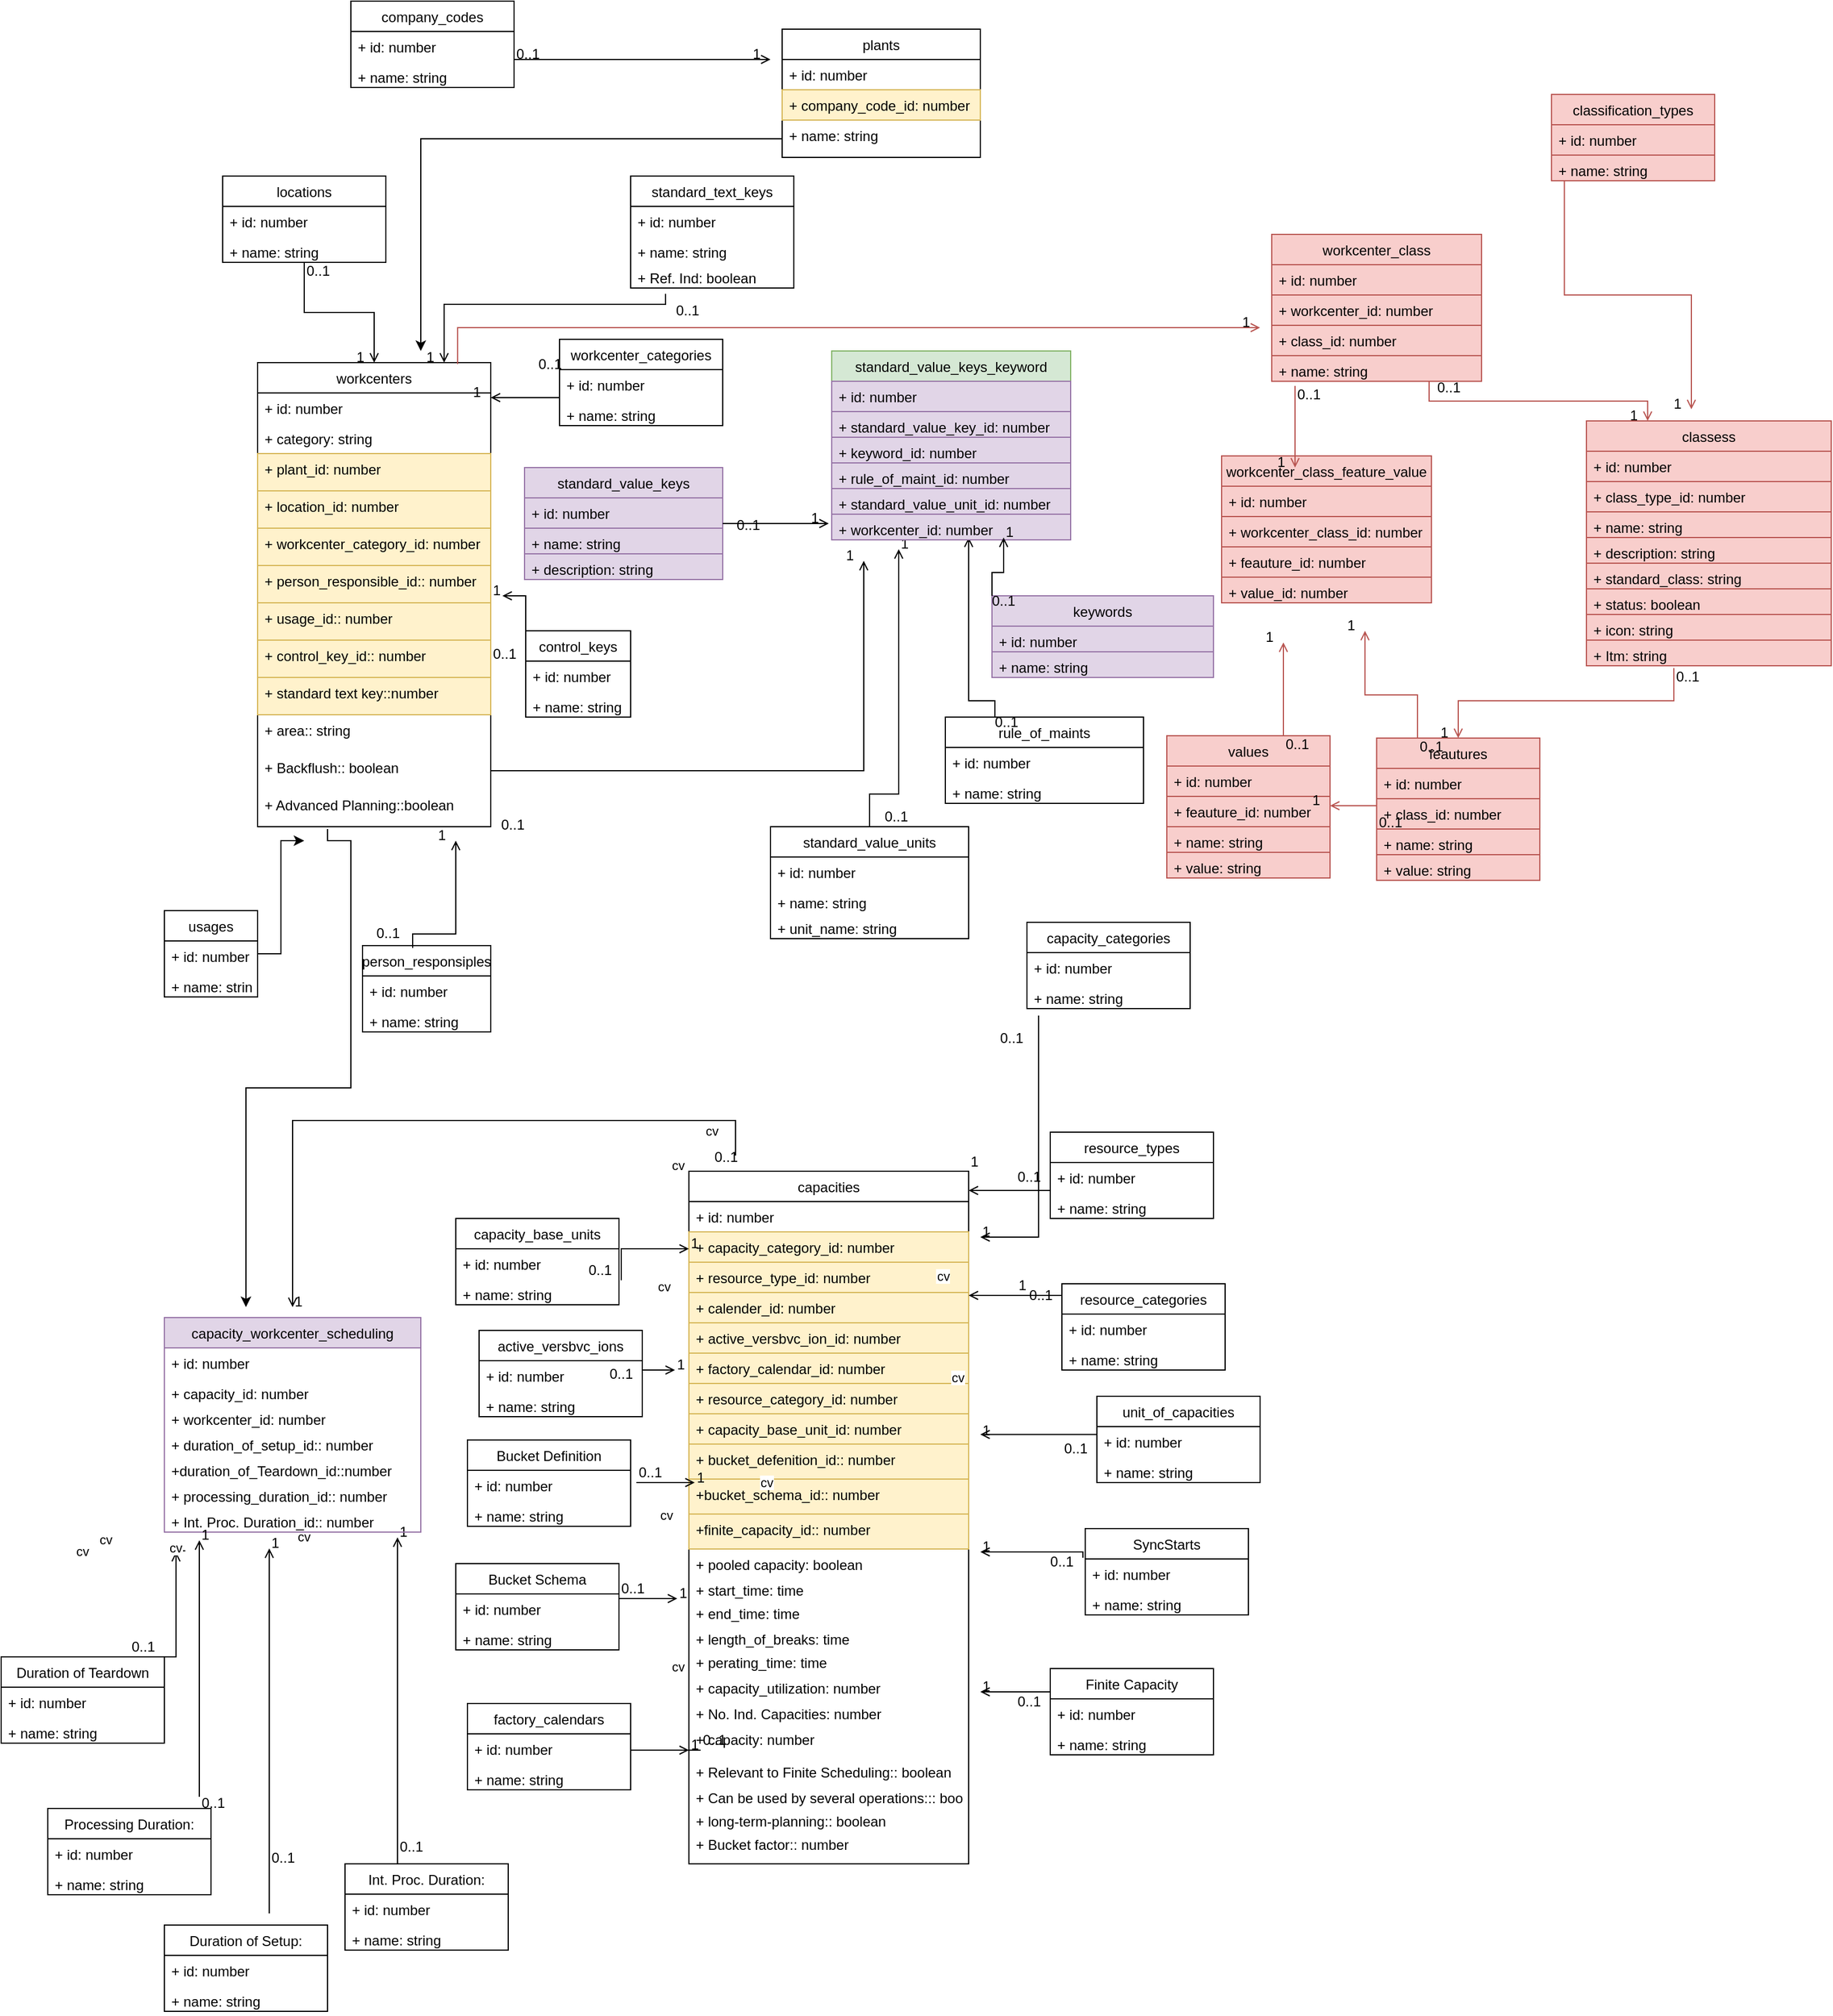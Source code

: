 <mxfile version="20.8.23" type="github">
  <diagram id="C5RBs43oDa-KdzZeNtuy" name="Page-1">
    <mxGraphModel dx="1707" dy="1653" grid="1" gridSize="10" guides="1" tooltips="1" connect="1" arrows="1" fold="1" page="1" pageScale="1" pageWidth="827" pageHeight="1169" math="0" shadow="0">
      <root>
        <mxCell id="WIyWlLk6GJQsqaUBKTNV-0" />
        <mxCell id="WIyWlLk6GJQsqaUBKTNV-1" parent="WIyWlLk6GJQsqaUBKTNV-0" />
        <mxCell id="zkfFHV4jXpPFQw0GAbJ--26" value="" style="endArrow=open;shadow=0;strokeWidth=1;rounded=0;endFill=1;edgeStyle=elbowEdgeStyle;elbow=vertical;" parent="WIyWlLk6GJQsqaUBKTNV-1" edge="1">
          <mxGeometry x="0.5" y="41" relative="1" as="geometry">
            <mxPoint x="220" as="sourcePoint" />
            <mxPoint x="440" as="targetPoint" />
            <mxPoint x="-40" y="32" as="offset" />
          </mxGeometry>
        </mxCell>
        <mxCell id="zkfFHV4jXpPFQw0GAbJ--27" value="0..1" style="resizable=0;align=left;verticalAlign=bottom;labelBackgroundColor=none;fontSize=12;" parent="zkfFHV4jXpPFQw0GAbJ--26" connectable="0" vertex="1">
          <mxGeometry x="-1" relative="1" as="geometry">
            <mxPoint y="4" as="offset" />
          </mxGeometry>
        </mxCell>
        <mxCell id="zkfFHV4jXpPFQw0GAbJ--28" value="1" style="resizable=0;align=right;verticalAlign=bottom;labelBackgroundColor=none;fontSize=12;" parent="zkfFHV4jXpPFQw0GAbJ--26" connectable="0" vertex="1">
          <mxGeometry x="1" relative="1" as="geometry">
            <mxPoint x="-7" y="4" as="offset" />
          </mxGeometry>
        </mxCell>
        <mxCell id="nai0lv8e3S5_15pct3bF-10" value="workcenters" style="swimlane;fontStyle=0;childLayout=stackLayout;horizontal=1;startSize=26;fillColor=none;horizontalStack=0;resizeParent=1;resizeParentMax=0;resizeLast=0;collapsible=1;marginBottom=0;" parent="WIyWlLk6GJQsqaUBKTNV-1" vertex="1">
          <mxGeometry y="260" width="200" height="398" as="geometry" />
        </mxCell>
        <mxCell id="nai0lv8e3S5_15pct3bF-11" value="+ id: number" style="text;strokeColor=none;fillColor=none;align=left;verticalAlign=top;spacingLeft=4;spacingRight=4;overflow=hidden;rotatable=0;points=[[0,0.5],[1,0.5]];portConstraint=eastwest;" parent="nai0lv8e3S5_15pct3bF-10" vertex="1">
          <mxGeometry y="26" width="200" height="26" as="geometry" />
        </mxCell>
        <mxCell id="nai0lv8e3S5_15pct3bF-12" value="+ category: string" style="text;strokeColor=none;fillColor=none;align=left;verticalAlign=top;spacingLeft=4;spacingRight=4;overflow=hidden;rotatable=0;points=[[0,0.5],[1,0.5]];portConstraint=eastwest;" parent="nai0lv8e3S5_15pct3bF-10" vertex="1">
          <mxGeometry y="52" width="200" height="26" as="geometry" />
        </mxCell>
        <mxCell id="nai0lv8e3S5_15pct3bF-13" value="+ plant_id: number" style="text;strokeColor=#d6b656;fillColor=#fff2cc;align=left;verticalAlign=top;spacingLeft=4;spacingRight=4;overflow=hidden;rotatable=0;points=[[0,0.5],[1,0.5]];portConstraint=eastwest;" parent="nai0lv8e3S5_15pct3bF-10" vertex="1">
          <mxGeometry y="78" width="200" height="32" as="geometry" />
        </mxCell>
        <mxCell id="nDgb5JVoQC5QyOSWnhr2-53" value="+ location_id: number" style="text;strokeColor=#d6b656;fillColor=#fff2cc;align=left;verticalAlign=top;spacingLeft=4;spacingRight=4;overflow=hidden;rotatable=0;points=[[0,0.5],[1,0.5]];portConstraint=eastwest;" parent="nai0lv8e3S5_15pct3bF-10" vertex="1">
          <mxGeometry y="110" width="200" height="32" as="geometry" />
        </mxCell>
        <mxCell id="S1Rrz3oCqveGkehBqS2J-21" value="+ workcenter_category_id: number" style="text;strokeColor=#d6b656;fillColor=#fff2cc;align=left;verticalAlign=top;spacingLeft=4;spacingRight=4;overflow=hidden;rotatable=0;points=[[0,0.5],[1,0.5]];portConstraint=eastwest;" parent="nai0lv8e3S5_15pct3bF-10" vertex="1">
          <mxGeometry y="142" width="200" height="32" as="geometry" />
        </mxCell>
        <mxCell id="xuwSnN8KKcQ7ECBKhQ2v-12" value="+ person_responsible_id:: number" style="text;strokeColor=#d6b656;fillColor=#fff2cc;align=left;verticalAlign=top;spacingLeft=4;spacingRight=4;overflow=hidden;rotatable=0;points=[[0,0.5],[1,0.5]];portConstraint=eastwest;" parent="nai0lv8e3S5_15pct3bF-10" vertex="1">
          <mxGeometry y="174" width="200" height="32" as="geometry" />
        </mxCell>
        <mxCell id="xuwSnN8KKcQ7ECBKhQ2v-14" value="+ usage_id:: number" style="text;strokeColor=#d6b656;fillColor=#fff2cc;align=left;verticalAlign=top;spacingLeft=4;spacingRight=4;overflow=hidden;rotatable=0;points=[[0,0.5],[1,0.5]];portConstraint=eastwest;" parent="nai0lv8e3S5_15pct3bF-10" vertex="1">
          <mxGeometry y="206" width="200" height="32" as="geometry" />
        </mxCell>
        <mxCell id="kcYZRXCWNb8mJVY2Nd_--15" value="+ control_key_id:: number" style="text;strokeColor=#d6b656;fillColor=#fff2cc;align=left;verticalAlign=top;spacingLeft=4;spacingRight=4;overflow=hidden;rotatable=0;points=[[0,0.5],[1,0.5]];portConstraint=eastwest;" parent="nai0lv8e3S5_15pct3bF-10" vertex="1">
          <mxGeometry y="238" width="200" height="32" as="geometry" />
        </mxCell>
        <mxCell id="kcYZRXCWNb8mJVY2Nd_--16" value="+ standard text key::number" style="text;strokeColor=#d6b656;fillColor=#fff2cc;align=left;verticalAlign=top;spacingLeft=4;spacingRight=4;overflow=hidden;rotatable=0;points=[[0,0.5],[1,0.5]];portConstraint=eastwest;" parent="nai0lv8e3S5_15pct3bF-10" vertex="1">
          <mxGeometry y="270" width="200" height="32" as="geometry" />
        </mxCell>
        <mxCell id="xuwSnN8KKcQ7ECBKhQ2v-13" value="+ area:: string" style="text;strokeColor=none;fillColor=none;align=left;verticalAlign=top;spacingLeft=4;spacingRight=4;overflow=hidden;rotatable=0;points=[[0,0.5],[1,0.5]];portConstraint=eastwest;" parent="nai0lv8e3S5_15pct3bF-10" vertex="1">
          <mxGeometry y="302" width="200" height="32" as="geometry" />
        </mxCell>
        <mxCell id="xuwSnN8KKcQ7ECBKhQ2v-15" value="+ Backflush:: boolean" style="text;strokeColor=none;fillColor=none;align=left;verticalAlign=top;spacingLeft=4;spacingRight=4;overflow=hidden;rotatable=0;points=[[0,0.5],[1,0.5]];portConstraint=eastwest;" parent="nai0lv8e3S5_15pct3bF-10" vertex="1">
          <mxGeometry y="334" width="200" height="32" as="geometry" />
        </mxCell>
        <mxCell id="xuwSnN8KKcQ7ECBKhQ2v-16" value="+ Advanced Planning::boolean" style="text;strokeColor=none;fillColor=none;align=left;verticalAlign=top;spacingLeft=4;spacingRight=4;overflow=hidden;rotatable=0;points=[[0,0.5],[1,0.5]];portConstraint=eastwest;" parent="nai0lv8e3S5_15pct3bF-10" vertex="1">
          <mxGeometry y="366" width="200" height="32" as="geometry" />
        </mxCell>
        <mxCell id="nDgb5JVoQC5QyOSWnhr2-13" value="classess" style="swimlane;fontStyle=0;childLayout=stackLayout;horizontal=1;startSize=26;fillColor=#f8cecc;horizontalStack=0;resizeParent=1;resizeParentMax=0;resizeLast=0;collapsible=1;marginBottom=0;strokeColor=#b85450;" parent="WIyWlLk6GJQsqaUBKTNV-1" vertex="1">
          <mxGeometry x="1140" y="310" width="210" height="210" as="geometry" />
        </mxCell>
        <mxCell id="nDgb5JVoQC5QyOSWnhr2-14" value="+ id: number" style="text;strokeColor=#b85450;fillColor=#f8cecc;align=left;verticalAlign=top;spacingLeft=4;spacingRight=4;overflow=hidden;rotatable=0;points=[[0,0.5],[1,0.5]];portConstraint=eastwest;" parent="nDgb5JVoQC5QyOSWnhr2-13" vertex="1">
          <mxGeometry y="26" width="210" height="26" as="geometry" />
        </mxCell>
        <mxCell id="nDgb5JVoQC5QyOSWnhr2-69" value="+ class_type_id: number" style="text;strokeColor=#b85450;fillColor=#f8cecc;align=left;verticalAlign=top;spacingLeft=4;spacingRight=4;overflow=hidden;rotatable=0;points=[[0,0.5],[1,0.5]];portConstraint=eastwest;" parent="nDgb5JVoQC5QyOSWnhr2-13" vertex="1">
          <mxGeometry y="52" width="210" height="26" as="geometry" />
        </mxCell>
        <mxCell id="nDgb5JVoQC5QyOSWnhr2-16" value="+ name: string" style="text;strokeColor=#b85450;fillColor=#f8cecc;align=left;verticalAlign=top;spacingLeft=4;spacingRight=4;overflow=hidden;rotatable=0;points=[[0,0.5],[1,0.5]];portConstraint=eastwest;" parent="nDgb5JVoQC5QyOSWnhr2-13" vertex="1">
          <mxGeometry y="78" width="210" height="22" as="geometry" />
        </mxCell>
        <mxCell id="kcYZRXCWNb8mJVY2Nd_--10" value="+ description: string" style="text;strokeColor=#b85450;fillColor=#f8cecc;align=left;verticalAlign=top;spacingLeft=4;spacingRight=4;overflow=hidden;rotatable=0;points=[[0,0.5],[1,0.5]];portConstraint=eastwest;" parent="nDgb5JVoQC5QyOSWnhr2-13" vertex="1">
          <mxGeometry y="100" width="210" height="22" as="geometry" />
        </mxCell>
        <mxCell id="kcYZRXCWNb8mJVY2Nd_--11" value="+ standard_class: string" style="text;strokeColor=#b85450;fillColor=#f8cecc;align=left;verticalAlign=top;spacingLeft=4;spacingRight=4;overflow=hidden;rotatable=0;points=[[0,0.5],[1,0.5]];portConstraint=eastwest;" parent="nDgb5JVoQC5QyOSWnhr2-13" vertex="1">
          <mxGeometry y="122" width="210" height="22" as="geometry" />
        </mxCell>
        <mxCell id="kcYZRXCWNb8mJVY2Nd_--12" value="+ status: boolean" style="text;strokeColor=#b85450;fillColor=#f8cecc;align=left;verticalAlign=top;spacingLeft=4;spacingRight=4;overflow=hidden;rotatable=0;points=[[0,0.5],[1,0.5]];portConstraint=eastwest;" parent="nDgb5JVoQC5QyOSWnhr2-13" vertex="1">
          <mxGeometry y="144" width="210" height="22" as="geometry" />
        </mxCell>
        <mxCell id="kcYZRXCWNb8mJVY2Nd_--13" value="+ icon: string" style="text;strokeColor=#b85450;fillColor=#f8cecc;align=left;verticalAlign=top;spacingLeft=4;spacingRight=4;overflow=hidden;rotatable=0;points=[[0,0.5],[1,0.5]];portConstraint=eastwest;" parent="nDgb5JVoQC5QyOSWnhr2-13" vertex="1">
          <mxGeometry y="166" width="210" height="22" as="geometry" />
        </mxCell>
        <mxCell id="kcYZRXCWNb8mJVY2Nd_--14" value="+ Itm: string" style="text;strokeColor=#b85450;fillColor=#f8cecc;align=left;verticalAlign=top;spacingLeft=4;spacingRight=4;overflow=hidden;rotatable=0;points=[[0,0.5],[1,0.5]];portConstraint=eastwest;" parent="nDgb5JVoQC5QyOSWnhr2-13" vertex="1">
          <mxGeometry y="188" width="210" height="22" as="geometry" />
        </mxCell>
        <mxCell id="nDgb5JVoQC5QyOSWnhr2-17" value="feautures" style="swimlane;fontStyle=0;childLayout=stackLayout;horizontal=1;startSize=26;fillColor=#f8cecc;horizontalStack=0;resizeParent=1;resizeParentMax=0;resizeLast=0;collapsible=1;marginBottom=0;strokeColor=#b85450;" parent="WIyWlLk6GJQsqaUBKTNV-1" vertex="1">
          <mxGeometry x="960" y="582" width="140" height="122" as="geometry" />
        </mxCell>
        <mxCell id="nDgb5JVoQC5QyOSWnhr2-18" value="+ id: number" style="text;strokeColor=#b85450;fillColor=#f8cecc;align=left;verticalAlign=top;spacingLeft=4;spacingRight=4;overflow=hidden;rotatable=0;points=[[0,0.5],[1,0.5]];portConstraint=eastwest;" parent="nDgb5JVoQC5QyOSWnhr2-17" vertex="1">
          <mxGeometry y="26" width="140" height="26" as="geometry" />
        </mxCell>
        <mxCell id="nDgb5JVoQC5QyOSWnhr2-19" value="+ class_id: number" style="text;strokeColor=#b85450;fillColor=#f8cecc;align=left;verticalAlign=top;spacingLeft=4;spacingRight=4;overflow=hidden;rotatable=0;points=[[0,0.5],[1,0.5]];portConstraint=eastwest;" parent="nDgb5JVoQC5QyOSWnhr2-17" vertex="1">
          <mxGeometry y="52" width="140" height="26" as="geometry" />
        </mxCell>
        <mxCell id="nDgb5JVoQC5QyOSWnhr2-20" value="+ name: string" style="text;strokeColor=#b85450;fillColor=#f8cecc;align=left;verticalAlign=top;spacingLeft=4;spacingRight=4;overflow=hidden;rotatable=0;points=[[0,0.5],[1,0.5]];portConstraint=eastwest;" parent="nDgb5JVoQC5QyOSWnhr2-17" vertex="1">
          <mxGeometry y="78" width="140" height="22" as="geometry" />
        </mxCell>
        <mxCell id="nDgb5JVoQC5QyOSWnhr2-22" value="+ value: string" style="text;strokeColor=#b85450;fillColor=#f8cecc;align=left;verticalAlign=top;spacingLeft=4;spacingRight=4;overflow=hidden;rotatable=0;points=[[0,0.5],[1,0.5]];portConstraint=eastwest;" parent="nDgb5JVoQC5QyOSWnhr2-17" vertex="1">
          <mxGeometry y="100" width="140" height="22" as="geometry" />
        </mxCell>
        <mxCell id="nDgb5JVoQC5QyOSWnhr2-23" value="keywords" style="swimlane;fontStyle=0;childLayout=stackLayout;horizontal=1;startSize=26;fillColor=#e1d5e7;horizontalStack=0;resizeParent=1;resizeParentMax=0;resizeLast=0;collapsible=1;marginBottom=0;strokeColor=#9673a6;" parent="WIyWlLk6GJQsqaUBKTNV-1" vertex="1">
          <mxGeometry x="630" y="460" width="190" height="70" as="geometry" />
        </mxCell>
        <mxCell id="nDgb5JVoQC5QyOSWnhr2-24" value="+ id: number" style="text;strokeColor=#9673a6;fillColor=#e1d5e7;align=left;verticalAlign=top;spacingLeft=4;spacingRight=4;overflow=hidden;rotatable=0;points=[[0,0.5],[1,0.5]];portConstraint=eastwest;" parent="nDgb5JVoQC5QyOSWnhr2-23" vertex="1">
          <mxGeometry y="26" width="190" height="22" as="geometry" />
        </mxCell>
        <mxCell id="nDgb5JVoQC5QyOSWnhr2-26" value="+ name: string" style="text;strokeColor=#9673a6;fillColor=#e1d5e7;align=left;verticalAlign=top;spacingLeft=4;spacingRight=4;overflow=hidden;rotatable=0;points=[[0,0.5],[1,0.5]];portConstraint=eastwest;" parent="nDgb5JVoQC5QyOSWnhr2-23" vertex="1">
          <mxGeometry y="48" width="190" height="22" as="geometry" />
        </mxCell>
        <mxCell id="nDgb5JVoQC5QyOSWnhr2-39" value="" style="endArrow=open;shadow=0;strokeWidth=1;rounded=0;endFill=1;edgeStyle=elbowEdgeStyle;elbow=vertical;exitX=1;exitY=0.5;exitDx=0;exitDy=0;" parent="WIyWlLk6GJQsqaUBKTNV-1" source="xuwSnN8KKcQ7ECBKhQ2v-16" edge="1">
          <mxGeometry x="0.5" y="41" relative="1" as="geometry">
            <mxPoint x="70" y="340" as="sourcePoint" />
            <mxPoint x="520" y="430" as="targetPoint" />
            <mxPoint x="-40" y="32" as="offset" />
            <Array as="points">
              <mxPoint x="160" y="610" />
              <mxPoint x="104" y="480" />
            </Array>
          </mxGeometry>
        </mxCell>
        <mxCell id="nDgb5JVoQC5QyOSWnhr2-40" value="0..1" style="resizable=0;align=left;verticalAlign=bottom;labelBackgroundColor=none;fontSize=12;" parent="nDgb5JVoQC5QyOSWnhr2-39" connectable="0" vertex="1">
          <mxGeometry x="-1" relative="1" as="geometry">
            <mxPoint x="7" y="23" as="offset" />
          </mxGeometry>
        </mxCell>
        <mxCell id="nDgb5JVoQC5QyOSWnhr2-41" value="1" style="resizable=0;align=right;verticalAlign=bottom;labelBackgroundColor=none;fontSize=12;" parent="nDgb5JVoQC5QyOSWnhr2-39" connectable="0" vertex="1">
          <mxGeometry x="1" relative="1" as="geometry">
            <mxPoint x="-7" y="4" as="offset" />
          </mxGeometry>
        </mxCell>
        <mxCell id="nDgb5JVoQC5QyOSWnhr2-50" value="" style="endArrow=open;shadow=0;strokeWidth=1;rounded=0;endFill=1;edgeStyle=elbowEdgeStyle;elbow=vertical;entryX=0.5;entryY=0;entryDx=0;entryDy=0;exitX=0.357;exitY=1.091;exitDx=0;exitDy=0;exitPerimeter=0;fillColor=#f8cecc;strokeColor=#b85450;" parent="WIyWlLk6GJQsqaUBKTNV-1" source="kcYZRXCWNb8mJVY2Nd_--14" target="nDgb5JVoQC5QyOSWnhr2-17" edge="1">
          <mxGeometry x="0.5" y="41" relative="1" as="geometry">
            <mxPoint x="637" y="434" as="sourcePoint" />
            <mxPoint x="448" y="550" as="targetPoint" />
            <mxPoint x="-40" y="32" as="offset" />
            <Array as="points">
              <mxPoint x="1050" y="550" />
              <mxPoint x="480" y="530" />
            </Array>
          </mxGeometry>
        </mxCell>
        <mxCell id="nDgb5JVoQC5QyOSWnhr2-51" value="0..1" style="resizable=0;align=left;verticalAlign=bottom;labelBackgroundColor=none;fontSize=12;" parent="nDgb5JVoQC5QyOSWnhr2-50" connectable="0" vertex="1">
          <mxGeometry x="-1" relative="1" as="geometry">
            <mxPoint y="16" as="offset" />
          </mxGeometry>
        </mxCell>
        <mxCell id="nDgb5JVoQC5QyOSWnhr2-52" value="1" style="resizable=0;align=right;verticalAlign=bottom;labelBackgroundColor=none;fontSize=12;" parent="nDgb5JVoQC5QyOSWnhr2-50" connectable="0" vertex="1">
          <mxGeometry x="1" relative="1" as="geometry">
            <mxPoint x="-7" y="4" as="offset" />
          </mxGeometry>
        </mxCell>
        <mxCell id="nDgb5JVoQC5QyOSWnhr2-60" value="classification_types" style="swimlane;fontStyle=0;childLayout=stackLayout;horizontal=1;startSize=26;fillColor=#f8cecc;horizontalStack=0;resizeParent=1;resizeParentMax=0;resizeLast=0;collapsible=1;marginBottom=0;strokeColor=#b85450;" parent="WIyWlLk6GJQsqaUBKTNV-1" vertex="1">
          <mxGeometry x="1110" y="30" width="140" height="74" as="geometry" />
        </mxCell>
        <mxCell id="nDgb5JVoQC5QyOSWnhr2-61" value="+ id: number" style="text;strokeColor=#b85450;fillColor=#f8cecc;align=left;verticalAlign=top;spacingLeft=4;spacingRight=4;overflow=hidden;rotatable=0;points=[[0,0.5],[1,0.5]];portConstraint=eastwest;" parent="nDgb5JVoQC5QyOSWnhr2-60" vertex="1">
          <mxGeometry y="26" width="140" height="26" as="geometry" />
        </mxCell>
        <mxCell id="nDgb5JVoQC5QyOSWnhr2-63" value="+ name: string" style="text;strokeColor=#b85450;fillColor=#f8cecc;align=left;verticalAlign=top;spacingLeft=4;spacingRight=4;overflow=hidden;rotatable=0;points=[[0,0.5],[1,0.5]];portConstraint=eastwest;" parent="nDgb5JVoQC5QyOSWnhr2-60" vertex="1">
          <mxGeometry y="52" width="140" height="22" as="geometry" />
        </mxCell>
        <mxCell id="nDgb5JVoQC5QyOSWnhr2-64" value="workcenter_class" style="swimlane;fontStyle=0;childLayout=stackLayout;horizontal=1;startSize=26;fillColor=#f8cecc;horizontalStack=0;resizeParent=1;resizeParentMax=0;resizeLast=0;collapsible=1;marginBottom=0;strokeColor=#b85450;" parent="WIyWlLk6GJQsqaUBKTNV-1" vertex="1">
          <mxGeometry x="870" y="150" width="180" height="126" as="geometry" />
        </mxCell>
        <mxCell id="nDgb5JVoQC5QyOSWnhr2-65" value="+ id: number" style="text;strokeColor=#b85450;fillColor=#f8cecc;align=left;verticalAlign=top;spacingLeft=4;spacingRight=4;overflow=hidden;rotatable=0;points=[[0,0.5],[1,0.5]];portConstraint=eastwest;" parent="nDgb5JVoQC5QyOSWnhr2-64" vertex="1">
          <mxGeometry y="26" width="180" height="26" as="geometry" />
        </mxCell>
        <mxCell id="nDgb5JVoQC5QyOSWnhr2-66" value="+ workcenter_id: number" style="text;strokeColor=#b85450;fillColor=#f8cecc;align=left;verticalAlign=top;spacingLeft=4;spacingRight=4;overflow=hidden;rotatable=0;points=[[0,0.5],[1,0.5]];portConstraint=eastwest;" parent="nDgb5JVoQC5QyOSWnhr2-64" vertex="1">
          <mxGeometry y="52" width="180" height="26" as="geometry" />
        </mxCell>
        <mxCell id="xuwSnN8KKcQ7ECBKhQ2v-19" value="+ class_id: number" style="text;strokeColor=#b85450;fillColor=#f8cecc;align=left;verticalAlign=top;spacingLeft=4;spacingRight=4;overflow=hidden;rotatable=0;points=[[0,0.5],[1,0.5]];portConstraint=eastwest;" parent="nDgb5JVoQC5QyOSWnhr2-64" vertex="1">
          <mxGeometry y="78" width="180" height="26" as="geometry" />
        </mxCell>
        <mxCell id="nDgb5JVoQC5QyOSWnhr2-67" value="+ name: string" style="text;strokeColor=#b85450;fillColor=#f8cecc;align=left;verticalAlign=top;spacingLeft=4;spacingRight=4;overflow=hidden;rotatable=0;points=[[0,0.5],[1,0.5]];portConstraint=eastwest;" parent="nDgb5JVoQC5QyOSWnhr2-64" vertex="1">
          <mxGeometry y="104" width="180" height="22" as="geometry" />
        </mxCell>
        <mxCell id="nDgb5JVoQC5QyOSWnhr2-47" value="" style="endArrow=open;shadow=0;strokeWidth=1;rounded=0;endFill=1;edgeStyle=elbowEdgeStyle;elbow=vertical;entryX=0.25;entryY=0;entryDx=0;entryDy=0;fillColor=#f8cecc;strokeColor=#b85450;exitX=0.75;exitY=1;exitDx=0;exitDy=0;" parent="WIyWlLk6GJQsqaUBKTNV-1" source="nDgb5JVoQC5QyOSWnhr2-64" target="nDgb5JVoQC5QyOSWnhr2-13" edge="1">
          <mxGeometry x="0.5" y="41" relative="1" as="geometry">
            <mxPoint x="660" y="250" as="sourcePoint" />
            <mxPoint x="490" y="450" as="targetPoint" />
            <mxPoint x="-40" y="32" as="offset" />
            <Array as="points" />
          </mxGeometry>
        </mxCell>
        <mxCell id="nDgb5JVoQC5QyOSWnhr2-48" value="0..1" style="resizable=0;align=left;verticalAlign=bottom;labelBackgroundColor=none;fontSize=12;" parent="nDgb5JVoQC5QyOSWnhr2-47" connectable="0" vertex="1">
          <mxGeometry x="-1" relative="1" as="geometry">
            <mxPoint x="5" y="14" as="offset" />
          </mxGeometry>
        </mxCell>
        <mxCell id="nDgb5JVoQC5QyOSWnhr2-49" value="1" style="resizable=0;align=right;verticalAlign=bottom;labelBackgroundColor=none;fontSize=12;" parent="nDgb5JVoQC5QyOSWnhr2-47" connectable="0" vertex="1">
          <mxGeometry x="1" relative="1" as="geometry">
            <mxPoint x="-7" y="4" as="offset" />
          </mxGeometry>
        </mxCell>
        <mxCell id="xuwSnN8KKcQ7ECBKhQ2v-0" value="" style="endArrow=open;shadow=0;strokeWidth=1;rounded=0;endFill=1;edgeStyle=elbowEdgeStyle;elbow=vertical;exitX=0.079;exitY=1;exitDx=0;exitDy=0;exitPerimeter=0;fillColor=#f8cecc;strokeColor=#b85450;" parent="WIyWlLk6GJQsqaUBKTNV-1" source="nDgb5JVoQC5QyOSWnhr2-63" edge="1">
          <mxGeometry x="0.5" y="41" relative="1" as="geometry">
            <mxPoint x="590" y="190" as="sourcePoint" />
            <mxPoint x="1230" y="300" as="targetPoint" />
            <mxPoint x="-40" y="32" as="offset" />
          </mxGeometry>
        </mxCell>
        <mxCell id="xuwSnN8KKcQ7ECBKhQ2v-2" value="1" style="resizable=0;align=right;verticalAlign=bottom;labelBackgroundColor=none;fontSize=12;" parent="xuwSnN8KKcQ7ECBKhQ2v-0" connectable="0" vertex="1">
          <mxGeometry x="1" relative="1" as="geometry">
            <mxPoint x="-7" y="4" as="offset" />
          </mxGeometry>
        </mxCell>
        <mxCell id="xuwSnN8KKcQ7ECBKhQ2v-4" value="plants" style="swimlane;fontStyle=0;childLayout=stackLayout;horizontal=1;startSize=26;fillColor=none;horizontalStack=0;resizeParent=1;resizeParentMax=0;resizeLast=0;collapsible=1;marginBottom=0;" parent="WIyWlLk6GJQsqaUBKTNV-1" vertex="1">
          <mxGeometry x="450" y="-26" width="170" height="110" as="geometry" />
        </mxCell>
        <mxCell id="xuwSnN8KKcQ7ECBKhQ2v-5" value="+ id: number" style="text;strokeColor=none;fillColor=none;align=left;verticalAlign=top;spacingLeft=4;spacingRight=4;overflow=hidden;rotatable=0;points=[[0,0.5],[1,0.5]];portConstraint=eastwest;" parent="xuwSnN8KKcQ7ECBKhQ2v-4" vertex="1">
          <mxGeometry y="26" width="170" height="26" as="geometry" />
        </mxCell>
        <mxCell id="xuwSnN8KKcQ7ECBKhQ2v-6" value="+ company_code_id: number" style="text;strokeColor=#d6b656;fillColor=#fff2cc;align=left;verticalAlign=top;spacingLeft=4;spacingRight=4;overflow=hidden;rotatable=0;points=[[0,0.5],[1,0.5]];portConstraint=eastwest;" parent="xuwSnN8KKcQ7ECBKhQ2v-4" vertex="1">
          <mxGeometry y="52" width="170" height="26" as="geometry" />
        </mxCell>
        <mxCell id="xuwSnN8KKcQ7ECBKhQ2v-7" value="+ name: string" style="text;strokeColor=none;fillColor=none;align=left;verticalAlign=top;spacingLeft=4;spacingRight=4;overflow=hidden;rotatable=0;points=[[0,0.5],[1,0.5]];portConstraint=eastwest;" parent="xuwSnN8KKcQ7ECBKhQ2v-4" vertex="1">
          <mxGeometry y="78" width="170" height="32" as="geometry" />
        </mxCell>
        <mxCell id="xuwSnN8KKcQ7ECBKhQ2v-8" value="company_codes" style="swimlane;fontStyle=0;childLayout=stackLayout;horizontal=1;startSize=26;fillColor=none;horizontalStack=0;resizeParent=1;resizeParentMax=0;resizeLast=0;collapsible=1;marginBottom=0;" parent="WIyWlLk6GJQsqaUBKTNV-1" vertex="1">
          <mxGeometry x="80" y="-50" width="140" height="74" as="geometry" />
        </mxCell>
        <mxCell id="xuwSnN8KKcQ7ECBKhQ2v-9" value="+ id: number" style="text;strokeColor=none;fillColor=none;align=left;verticalAlign=top;spacingLeft=4;spacingRight=4;overflow=hidden;rotatable=0;points=[[0,0.5],[1,0.5]];portConstraint=eastwest;" parent="xuwSnN8KKcQ7ECBKhQ2v-8" vertex="1">
          <mxGeometry y="26" width="140" height="26" as="geometry" />
        </mxCell>
        <mxCell id="xuwSnN8KKcQ7ECBKhQ2v-11" value="+ name: string" style="text;strokeColor=none;fillColor=none;align=left;verticalAlign=top;spacingLeft=4;spacingRight=4;overflow=hidden;rotatable=0;points=[[0,0.5],[1,0.5]];portConstraint=eastwest;" parent="xuwSnN8KKcQ7ECBKhQ2v-8" vertex="1">
          <mxGeometry y="52" width="140" height="22" as="geometry" />
        </mxCell>
        <mxCell id="xuwSnN8KKcQ7ECBKhQ2v-17" value="" style="endArrow=open;shadow=0;strokeWidth=1;rounded=0;endFill=1;edgeStyle=elbowEdgeStyle;elbow=vertical;exitX=0.858;exitY=0.003;exitDx=0;exitDy=0;exitPerimeter=0;fillColor=#f8cecc;strokeColor=#b85450;" parent="WIyWlLk6GJQsqaUBKTNV-1" source="nai0lv8e3S5_15pct3bF-10" edge="1">
          <mxGeometry x="0.5" y="41" relative="1" as="geometry">
            <mxPoint x="210" y="260" as="sourcePoint" />
            <mxPoint x="860" y="230" as="targetPoint" />
            <mxPoint x="-40" y="32" as="offset" />
            <Array as="points">
              <mxPoint x="330" y="230" />
            </Array>
          </mxGeometry>
        </mxCell>
        <mxCell id="xuwSnN8KKcQ7ECBKhQ2v-18" value="1" style="resizable=0;align=right;verticalAlign=bottom;labelBackgroundColor=none;fontSize=12;" parent="xuwSnN8KKcQ7ECBKhQ2v-17" connectable="0" vertex="1">
          <mxGeometry x="1" relative="1" as="geometry">
            <mxPoint x="-7" y="4" as="offset" />
          </mxGeometry>
        </mxCell>
        <mxCell id="kcYZRXCWNb8mJVY2Nd_--17" value="standard_value_units" style="swimlane;fontStyle=0;childLayout=stackLayout;horizontal=1;startSize=26;fillColor=none;horizontalStack=0;resizeParent=1;resizeParentMax=0;resizeLast=0;collapsible=1;marginBottom=0;" parent="WIyWlLk6GJQsqaUBKTNV-1" vertex="1">
          <mxGeometry x="440" y="658" width="170" height="96" as="geometry" />
        </mxCell>
        <mxCell id="kcYZRXCWNb8mJVY2Nd_--18" value="+ id: number" style="text;strokeColor=none;fillColor=none;align=left;verticalAlign=top;spacingLeft=4;spacingRight=4;overflow=hidden;rotatable=0;points=[[0,0.5],[1,0.5]];portConstraint=eastwest;" parent="kcYZRXCWNb8mJVY2Nd_--17" vertex="1">
          <mxGeometry y="26" width="170" height="26" as="geometry" />
        </mxCell>
        <mxCell id="kcYZRXCWNb8mJVY2Nd_--19" value="+ name: string" style="text;strokeColor=none;fillColor=none;align=left;verticalAlign=top;spacingLeft=4;spacingRight=4;overflow=hidden;rotatable=0;points=[[0,0.5],[1,0.5]];portConstraint=eastwest;" parent="kcYZRXCWNb8mJVY2Nd_--17" vertex="1">
          <mxGeometry y="52" width="170" height="22" as="geometry" />
        </mxCell>
        <mxCell id="kcYZRXCWNb8mJVY2Nd_--20" value="+ unit_name: string" style="text;strokeColor=none;fillColor=none;align=left;verticalAlign=top;spacingLeft=4;spacingRight=4;overflow=hidden;rotatable=0;points=[[0,0.5],[1,0.5]];portConstraint=eastwest;" parent="kcYZRXCWNb8mJVY2Nd_--17" vertex="1">
          <mxGeometry y="74" width="170" height="22" as="geometry" />
        </mxCell>
        <mxCell id="kcYZRXCWNb8mJVY2Nd_--21" value="" style="endArrow=open;shadow=0;strokeWidth=1;rounded=0;endFill=1;edgeStyle=elbowEdgeStyle;elbow=vertical;exitX=0.5;exitY=0;exitDx=0;exitDy=0;" parent="WIyWlLk6GJQsqaUBKTNV-1" source="kcYZRXCWNb8mJVY2Nd_--17" edge="1">
          <mxGeometry x="0.5" y="41" relative="1" as="geometry">
            <mxPoint x="440" y="640" as="sourcePoint" />
            <mxPoint x="550" y="420" as="targetPoint" />
            <mxPoint x="-40" y="32" as="offset" />
            <Array as="points">
              <mxPoint x="490" y="630" />
              <mxPoint x="770" y="540" />
              <mxPoint x="490" y="540" />
            </Array>
          </mxGeometry>
        </mxCell>
        <mxCell id="kcYZRXCWNb8mJVY2Nd_--22" value="0..1" style="resizable=0;align=left;verticalAlign=bottom;labelBackgroundColor=none;fontSize=12;" parent="kcYZRXCWNb8mJVY2Nd_--21" connectable="0" vertex="1">
          <mxGeometry x="-1" relative="1" as="geometry">
            <mxPoint x="11" as="offset" />
          </mxGeometry>
        </mxCell>
        <mxCell id="kcYZRXCWNb8mJVY2Nd_--23" value="1" style="resizable=0;align=right;verticalAlign=bottom;labelBackgroundColor=none;fontSize=12;" parent="kcYZRXCWNb8mJVY2Nd_--21" connectable="0" vertex="1">
          <mxGeometry x="1" relative="1" as="geometry">
            <mxPoint x="10" y="4" as="offset" />
          </mxGeometry>
        </mxCell>
        <mxCell id="kcYZRXCWNb8mJVY2Nd_--28" value="capacities" style="swimlane;fontStyle=0;childLayout=stackLayout;horizontal=1;startSize=26;fillColor=none;horizontalStack=0;resizeParent=1;resizeParentMax=0;resizeLast=0;collapsible=1;marginBottom=0;" parent="WIyWlLk6GJQsqaUBKTNV-1" vertex="1">
          <mxGeometry x="370" y="953.5" width="240" height="594" as="geometry" />
        </mxCell>
        <mxCell id="kcYZRXCWNb8mJVY2Nd_--29" value="+ id: number" style="text;strokeColor=none;fillColor=none;align=left;verticalAlign=top;spacingLeft=4;spacingRight=4;overflow=hidden;rotatable=0;points=[[0,0.5],[1,0.5]];portConstraint=eastwest;" parent="kcYZRXCWNb8mJVY2Nd_--28" vertex="1">
          <mxGeometry y="26" width="240" height="26" as="geometry" />
        </mxCell>
        <mxCell id="kcYZRXCWNb8mJVY2Nd_--30" value="+ capacity_category_id: number" style="text;strokeColor=#d6b656;fillColor=#fff2cc;align=left;verticalAlign=top;spacingLeft=4;spacingRight=4;overflow=hidden;rotatable=0;points=[[0,0.5],[1,0.5]];portConstraint=eastwest;" parent="kcYZRXCWNb8mJVY2Nd_--28" vertex="1">
          <mxGeometry y="52" width="240" height="26" as="geometry" />
        </mxCell>
        <mxCell id="kcYZRXCWNb8mJVY2Nd_--57" value="+ resource_type_id: number" style="text;strokeColor=#d6b656;fillColor=#fff2cc;align=left;verticalAlign=top;spacingLeft=4;spacingRight=4;overflow=hidden;rotatable=0;points=[[0,0.5],[1,0.5]];portConstraint=eastwest;" parent="kcYZRXCWNb8mJVY2Nd_--28" vertex="1">
          <mxGeometry y="78" width="240" height="26" as="geometry" />
        </mxCell>
        <mxCell id="kcYZRXCWNb8mJVY2Nd_--73" value="+ calender_id: number" style="text;strokeColor=#d6b656;fillColor=#fff2cc;align=left;verticalAlign=top;spacingLeft=4;spacingRight=4;overflow=hidden;rotatable=0;points=[[0,0.5],[1,0.5]];portConstraint=eastwest;" parent="kcYZRXCWNb8mJVY2Nd_--28" vertex="1">
          <mxGeometry y="104" width="240" height="26" as="geometry" />
        </mxCell>
        <mxCell id="kcYZRXCWNb8mJVY2Nd_--74" value="+ active_versbvc_ion_id: number" style="text;strokeColor=#d6b656;fillColor=#fff2cc;align=left;verticalAlign=top;spacingLeft=4;spacingRight=4;overflow=hidden;rotatable=0;points=[[0,0.5],[1,0.5]];portConstraint=eastwest;" parent="kcYZRXCWNb8mJVY2Nd_--28" vertex="1">
          <mxGeometry y="130" width="240" height="26" as="geometry" />
        </mxCell>
        <mxCell id="kcYZRXCWNb8mJVY2Nd_--59" value="+ factory_calendar_id: number" style="text;strokeColor=#d6b656;fillColor=#fff2cc;align=left;verticalAlign=top;spacingLeft=4;spacingRight=4;overflow=hidden;rotatable=0;points=[[0,0.5],[1,0.5]];portConstraint=eastwest;" parent="kcYZRXCWNb8mJVY2Nd_--28" vertex="1">
          <mxGeometry y="156" width="240" height="26" as="geometry" />
        </mxCell>
        <mxCell id="S1Rrz3oCqveGkehBqS2J-72" value="+ resource_category_id: number" style="text;strokeColor=#d6b656;fillColor=#fff2cc;align=left;verticalAlign=top;spacingLeft=4;spacingRight=4;overflow=hidden;rotatable=0;points=[[0,0.5],[1,0.5]];portConstraint=eastwest;" parent="kcYZRXCWNb8mJVY2Nd_--28" vertex="1">
          <mxGeometry y="182" width="240" height="26" as="geometry" />
        </mxCell>
        <mxCell id="S1Rrz3oCqveGkehBqS2J-73" value="+ capacity_base_unit_id: number" style="text;strokeColor=#d6b656;fillColor=#fff2cc;align=left;verticalAlign=top;spacingLeft=4;spacingRight=4;overflow=hidden;rotatable=0;points=[[0,0.5],[1,0.5]];portConstraint=eastwest;" parent="kcYZRXCWNb8mJVY2Nd_--28" vertex="1">
          <mxGeometry y="208" width="240" height="26" as="geometry" />
        </mxCell>
        <mxCell id="Ke4LELLVGV0sienVbRO1-14" value="+ bucket_defenition_id:: number" style="text;strokeColor=#d6b656;fillColor=#fff2cc;align=left;verticalAlign=top;spacingLeft=4;spacingRight=4;overflow=hidden;rotatable=0;points=[[0,0.5],[1,0.5]];portConstraint=eastwest;" parent="kcYZRXCWNb8mJVY2Nd_--28" vertex="1">
          <mxGeometry y="234" width="240" height="30" as="geometry" />
        </mxCell>
        <mxCell id="Ke4LELLVGV0sienVbRO1-13" value="+bucket_schema_id:: number" style="text;strokeColor=#d6b656;fillColor=#fff2cc;align=left;verticalAlign=top;spacingLeft=4;spacingRight=4;overflow=hidden;rotatable=0;points=[[0,0.5],[1,0.5]];portConstraint=eastwest;" parent="kcYZRXCWNb8mJVY2Nd_--28" vertex="1">
          <mxGeometry y="264" width="240" height="30" as="geometry" />
        </mxCell>
        <mxCell id="Ke4LELLVGV0sienVbRO1-15" value="+finite_capacity_id:: number" style="text;strokeColor=#d6b656;fillColor=#fff2cc;align=left;verticalAlign=top;spacingLeft=4;spacingRight=4;overflow=hidden;rotatable=0;points=[[0,0.5],[1,0.5]];portConstraint=eastwest;" parent="kcYZRXCWNb8mJVY2Nd_--28" vertex="1">
          <mxGeometry y="294" width="240" height="30" as="geometry" />
        </mxCell>
        <mxCell id="kcYZRXCWNb8mJVY2Nd_--31" value="+ pooled capacity: boolean" style="text;strokeColor=none;fillColor=none;align=left;verticalAlign=top;spacingLeft=4;spacingRight=4;overflow=hidden;rotatable=0;points=[[0,0.5],[1,0.5]];portConstraint=eastwest;" parent="kcYZRXCWNb8mJVY2Nd_--28" vertex="1">
          <mxGeometry y="324" width="240" height="22" as="geometry" />
        </mxCell>
        <mxCell id="kcYZRXCWNb8mJVY2Nd_--32" value="+ start_time: time" style="text;strokeColor=none;fillColor=none;align=left;verticalAlign=top;spacingLeft=4;spacingRight=4;overflow=hidden;rotatable=0;points=[[0,0.5],[1,0.5]];portConstraint=eastwest;" parent="kcYZRXCWNb8mJVY2Nd_--28" vertex="1">
          <mxGeometry y="346" width="240" height="20" as="geometry" />
        </mxCell>
        <mxCell id="S1Rrz3oCqveGkehBqS2J-74" value="+ end_time: time" style="text;strokeColor=none;fillColor=none;align=left;verticalAlign=top;spacingLeft=4;spacingRight=4;overflow=hidden;rotatable=0;points=[[0,0.5],[1,0.5]];portConstraint=eastwest;" parent="kcYZRXCWNb8mJVY2Nd_--28" vertex="1">
          <mxGeometry y="366" width="240" height="22" as="geometry" />
        </mxCell>
        <mxCell id="S1Rrz3oCqveGkehBqS2J-75" value="+ length_of_breaks: time" style="text;strokeColor=none;fillColor=none;align=left;verticalAlign=top;spacingLeft=4;spacingRight=4;overflow=hidden;rotatable=0;points=[[0,0.5],[1,0.5]];portConstraint=eastwest;" parent="kcYZRXCWNb8mJVY2Nd_--28" vertex="1">
          <mxGeometry y="388" width="240" height="20" as="geometry" />
        </mxCell>
        <mxCell id="S1Rrz3oCqveGkehBqS2J-76" value="+ perating_time: time" style="text;strokeColor=none;fillColor=none;align=left;verticalAlign=top;spacingLeft=4;spacingRight=4;overflow=hidden;rotatable=0;points=[[0,0.5],[1,0.5]];portConstraint=eastwest;" parent="kcYZRXCWNb8mJVY2Nd_--28" vertex="1">
          <mxGeometry y="408" width="240" height="22" as="geometry" />
        </mxCell>
        <mxCell id="S1Rrz3oCqveGkehBqS2J-77" value="+ capacity_utilization: number" style="text;strokeColor=none;fillColor=none;align=left;verticalAlign=top;spacingLeft=4;spacingRight=4;overflow=hidden;rotatable=0;points=[[0,0.5],[1,0.5]];portConstraint=eastwest;" parent="kcYZRXCWNb8mJVY2Nd_--28" vertex="1">
          <mxGeometry y="430" width="240" height="22" as="geometry" />
        </mxCell>
        <mxCell id="S1Rrz3oCqveGkehBqS2J-78" value="+ No. Ind. Capacities: number" style="text;strokeColor=none;fillColor=none;align=left;verticalAlign=top;spacingLeft=4;spacingRight=4;overflow=hidden;rotatable=0;points=[[0,0.5],[1,0.5]];portConstraint=eastwest;" parent="kcYZRXCWNb8mJVY2Nd_--28" vertex="1">
          <mxGeometry y="452" width="240" height="22" as="geometry" />
        </mxCell>
        <mxCell id="S1Rrz3oCqveGkehBqS2J-86" value="+ capacity: number" style="text;strokeColor=none;fillColor=none;align=left;verticalAlign=top;spacingLeft=4;spacingRight=4;overflow=hidden;rotatable=0;points=[[0,0.5],[1,0.5]];portConstraint=eastwest;" parent="kcYZRXCWNb8mJVY2Nd_--28" vertex="1">
          <mxGeometry y="474" width="240" height="28" as="geometry" />
        </mxCell>
        <mxCell id="q5ZSHdvX9DkUz3NpJqwP-108" value="cv" style="endArrow=open;shadow=0;strokeWidth=1;rounded=0;endFill=1;edgeStyle=elbowEdgeStyle;elbow=vertical;" parent="kcYZRXCWNb8mJVY2Nd_--28" edge="1">
          <mxGeometry x="1" y="71" relative="1" as="geometry">
            <mxPoint x="10" y="496.5" as="sourcePoint" />
            <mxPoint y="496.5" as="targetPoint" />
            <mxPoint x="-9" y="-1" as="offset" />
            <Array as="points">
              <mxPoint x="-50" y="496.5" />
              <mxPoint x="-151.96" y="507" />
              <mxPoint x="-151.96" y="167" />
              <mxPoint x="128.04" y="-63" />
              <mxPoint x="-151.96" y="-63" />
            </Array>
          </mxGeometry>
        </mxCell>
        <mxCell id="q5ZSHdvX9DkUz3NpJqwP-109" value="0..1" style="resizable=0;align=left;verticalAlign=bottom;labelBackgroundColor=none;fontSize=12;" parent="q5ZSHdvX9DkUz3NpJqwP-108" connectable="0" vertex="1">
          <mxGeometry x="-1" relative="1" as="geometry">
            <mxPoint as="offset" />
          </mxGeometry>
        </mxCell>
        <mxCell id="q5ZSHdvX9DkUz3NpJqwP-110" value="1" style="resizable=0;align=right;verticalAlign=bottom;labelBackgroundColor=none;fontSize=12;" parent="q5ZSHdvX9DkUz3NpJqwP-108" connectable="0" vertex="1">
          <mxGeometry x="1" relative="1" as="geometry">
            <mxPoint x="10" y="4" as="offset" />
          </mxGeometry>
        </mxCell>
        <mxCell id="S1Rrz3oCqveGkehBqS2J-79" value="+ Relevant to Finite Scheduling:: boolean" style="text;strokeColor=none;fillColor=none;align=left;verticalAlign=top;spacingLeft=4;spacingRight=4;overflow=hidden;rotatable=0;points=[[0,0.5],[1,0.5]];portConstraint=eastwest;" parent="kcYZRXCWNb8mJVY2Nd_--28" vertex="1">
          <mxGeometry y="502" width="240" height="22" as="geometry" />
        </mxCell>
        <mxCell id="S1Rrz3oCqveGkehBqS2J-87" value="+ Can be used by several operations::: boolean" style="text;strokeColor=none;fillColor=none;align=left;verticalAlign=top;spacingLeft=4;spacingRight=4;overflow=hidden;rotatable=0;points=[[0,0.5],[1,0.5]];portConstraint=eastwest;" parent="kcYZRXCWNb8mJVY2Nd_--28" vertex="1">
          <mxGeometry y="524" width="240" height="20" as="geometry" />
        </mxCell>
        <mxCell id="S1Rrz3oCqveGkehBqS2J-88" value="+ long-term-planning:: boolean" style="text;strokeColor=none;fillColor=none;align=left;verticalAlign=top;spacingLeft=4;spacingRight=4;overflow=hidden;rotatable=0;points=[[0,0.5],[1,0.5]];portConstraint=eastwest;" parent="kcYZRXCWNb8mJVY2Nd_--28" vertex="1">
          <mxGeometry y="544" width="240" height="20" as="geometry" />
        </mxCell>
        <mxCell id="Ke4LELLVGV0sienVbRO1-12" value="+ Bucket factor:: number" style="text;strokeColor=none;fillColor=none;align=left;verticalAlign=top;spacingLeft=4;spacingRight=4;overflow=hidden;rotatable=0;points=[[0,0.5],[1,0.5]];portConstraint=eastwest;" parent="kcYZRXCWNb8mJVY2Nd_--28" vertex="1">
          <mxGeometry y="564" width="240" height="30" as="geometry" />
        </mxCell>
        <mxCell id="kcYZRXCWNb8mJVY2Nd_--33" value="capacity_categories" style="swimlane;fontStyle=0;childLayout=stackLayout;horizontal=1;startSize=26;fillColor=none;horizontalStack=0;resizeParent=1;resizeParentMax=0;resizeLast=0;collapsible=1;marginBottom=0;" parent="WIyWlLk6GJQsqaUBKTNV-1" vertex="1">
          <mxGeometry x="660" y="740" width="140" height="74" as="geometry" />
        </mxCell>
        <mxCell id="kcYZRXCWNb8mJVY2Nd_--34" value="+ id: number" style="text;strokeColor=none;fillColor=none;align=left;verticalAlign=top;spacingLeft=4;spacingRight=4;overflow=hidden;rotatable=0;points=[[0,0.5],[1,0.5]];portConstraint=eastwest;" parent="kcYZRXCWNb8mJVY2Nd_--33" vertex="1">
          <mxGeometry y="26" width="140" height="26" as="geometry" />
        </mxCell>
        <mxCell id="kcYZRXCWNb8mJVY2Nd_--36" value="+ name: string" style="text;strokeColor=none;fillColor=none;align=left;verticalAlign=top;spacingLeft=4;spacingRight=4;overflow=hidden;rotatable=0;points=[[0,0.5],[1,0.5]];portConstraint=eastwest;" parent="kcYZRXCWNb8mJVY2Nd_--33" vertex="1">
          <mxGeometry y="52" width="140" height="22" as="geometry" />
        </mxCell>
        <mxCell id="kcYZRXCWNb8mJVY2Nd_--38" value="" style="endArrow=open;shadow=0;strokeWidth=1;rounded=0;endFill=1;edgeStyle=elbowEdgeStyle;elbow=vertical;exitX=0.071;exitY=1.273;exitDx=0;exitDy=0;exitPerimeter=0;" parent="WIyWlLk6GJQsqaUBKTNV-1" source="kcYZRXCWNb8mJVY2Nd_--36" edge="1">
          <mxGeometry x="0.5" y="41" relative="1" as="geometry">
            <mxPoint x="509" y="790" as="sourcePoint" />
            <mxPoint x="620" y="1010" as="targetPoint" />
            <mxPoint x="-40" y="32" as="offset" />
            <Array as="points">
              <mxPoint x="610" y="1010" />
              <mxPoint x="500" y="780" />
              <mxPoint x="780" y="550" />
              <mxPoint x="500" y="550" />
            </Array>
          </mxGeometry>
        </mxCell>
        <mxCell id="kcYZRXCWNb8mJVY2Nd_--39" value="0..1" style="resizable=0;align=left;verticalAlign=bottom;labelBackgroundColor=none;fontSize=12;" parent="kcYZRXCWNb8mJVY2Nd_--38" connectable="0" vertex="1">
          <mxGeometry x="-1" relative="1" as="geometry">
            <mxPoint x="-35" y="28" as="offset" />
          </mxGeometry>
        </mxCell>
        <mxCell id="kcYZRXCWNb8mJVY2Nd_--40" value="1" style="resizable=0;align=right;verticalAlign=bottom;labelBackgroundColor=none;fontSize=12;" parent="kcYZRXCWNb8mJVY2Nd_--38" connectable="0" vertex="1">
          <mxGeometry x="1" relative="1" as="geometry">
            <mxPoint x="10" y="4" as="offset" />
          </mxGeometry>
        </mxCell>
        <mxCell id="kcYZRXCWNb8mJVY2Nd_--45" value="resource_types" style="swimlane;fontStyle=0;childLayout=stackLayout;horizontal=1;startSize=26;fillColor=none;horizontalStack=0;resizeParent=1;resizeParentMax=0;resizeLast=0;collapsible=1;marginBottom=0;" parent="WIyWlLk6GJQsqaUBKTNV-1" vertex="1">
          <mxGeometry x="680" y="920" width="140" height="74" as="geometry" />
        </mxCell>
        <mxCell id="kcYZRXCWNb8mJVY2Nd_--46" value="+ id: number" style="text;strokeColor=none;fillColor=none;align=left;verticalAlign=top;spacingLeft=4;spacingRight=4;overflow=hidden;rotatable=0;points=[[0,0.5],[1,0.5]];portConstraint=eastwest;" parent="kcYZRXCWNb8mJVY2Nd_--45" vertex="1">
          <mxGeometry y="26" width="140" height="26" as="geometry" />
        </mxCell>
        <mxCell id="kcYZRXCWNb8mJVY2Nd_--47" value="+ name: string" style="text;strokeColor=none;fillColor=none;align=left;verticalAlign=top;spacingLeft=4;spacingRight=4;overflow=hidden;rotatable=0;points=[[0,0.5],[1,0.5]];portConstraint=eastwest;" parent="kcYZRXCWNb8mJVY2Nd_--45" vertex="1">
          <mxGeometry y="52" width="140" height="22" as="geometry" />
        </mxCell>
        <mxCell id="kcYZRXCWNb8mJVY2Nd_--48" value="resource_categories" style="swimlane;fontStyle=0;childLayout=stackLayout;horizontal=1;startSize=26;fillColor=none;horizontalStack=0;resizeParent=1;resizeParentMax=0;resizeLast=0;collapsible=1;marginBottom=0;" parent="WIyWlLk6GJQsqaUBKTNV-1" vertex="1">
          <mxGeometry x="690" y="1050" width="140" height="74" as="geometry" />
        </mxCell>
        <mxCell id="kcYZRXCWNb8mJVY2Nd_--49" value="+ id: number" style="text;strokeColor=none;fillColor=none;align=left;verticalAlign=top;spacingLeft=4;spacingRight=4;overflow=hidden;rotatable=0;points=[[0,0.5],[1,0.5]];portConstraint=eastwest;" parent="kcYZRXCWNb8mJVY2Nd_--48" vertex="1">
          <mxGeometry y="26" width="140" height="26" as="geometry" />
        </mxCell>
        <mxCell id="kcYZRXCWNb8mJVY2Nd_--50" value="+ name: string" style="text;strokeColor=none;fillColor=none;align=left;verticalAlign=top;spacingLeft=4;spacingRight=4;overflow=hidden;rotatable=0;points=[[0,0.5],[1,0.5]];portConstraint=eastwest;" parent="kcYZRXCWNb8mJVY2Nd_--48" vertex="1">
          <mxGeometry y="52" width="140" height="22" as="geometry" />
        </mxCell>
        <mxCell id="kcYZRXCWNb8mJVY2Nd_--51" value="cv" style="endArrow=open;shadow=0;strokeWidth=1;rounded=0;endFill=1;edgeStyle=elbowEdgeStyle;elbow=vertical;exitX=0;exitY=0.808;exitDx=0;exitDy=0;exitPerimeter=0;" parent="WIyWlLk6GJQsqaUBKTNV-1" source="kcYZRXCWNb8mJVY2Nd_--46" target="kcYZRXCWNb8mJVY2Nd_--28" edge="1">
          <mxGeometry x="0.5" y="41" relative="1" as="geometry">
            <mxPoint x="495" y="800" as="sourcePoint" />
            <mxPoint x="620" y="970" as="targetPoint" />
            <mxPoint x="-40" y="32" as="offset" />
            <Array as="points">
              <mxPoint x="590" y="970" />
              <mxPoint x="640" y="950" />
              <mxPoint x="500" y="780" />
              <mxPoint x="780" y="550" />
              <mxPoint x="500" y="550" />
            </Array>
          </mxGeometry>
        </mxCell>
        <mxCell id="kcYZRXCWNb8mJVY2Nd_--52" value="0..1" style="resizable=0;align=left;verticalAlign=bottom;labelBackgroundColor=none;fontSize=12;" parent="kcYZRXCWNb8mJVY2Nd_--51" connectable="0" vertex="1">
          <mxGeometry x="-1" relative="1" as="geometry">
            <mxPoint x="-30" as="offset" />
          </mxGeometry>
        </mxCell>
        <mxCell id="kcYZRXCWNb8mJVY2Nd_--53" value="1" style="resizable=0;align=right;verticalAlign=bottom;labelBackgroundColor=none;fontSize=12;" parent="kcYZRXCWNb8mJVY2Nd_--51" connectable="0" vertex="1">
          <mxGeometry x="1" relative="1" as="geometry">
            <mxPoint x="10" y="-16" as="offset" />
          </mxGeometry>
        </mxCell>
        <mxCell id="kcYZRXCWNb8mJVY2Nd_--54" value="cv" style="endArrow=open;shadow=0;strokeWidth=1;rounded=0;endFill=1;edgeStyle=elbowEdgeStyle;elbow=vertical;exitX=0;exitY=0.25;exitDx=0;exitDy=0;" parent="WIyWlLk6GJQsqaUBKTNV-1" source="kcYZRXCWNb8mJVY2Nd_--48" edge="1">
          <mxGeometry x="1" y="71" relative="1" as="geometry">
            <mxPoint x="690" y="977.008" as="sourcePoint" />
            <mxPoint x="610" y="1060" as="targetPoint" />
            <mxPoint x="-9" y="-1" as="offset" />
            <Array as="points">
              <mxPoint x="610" y="1060" />
              <mxPoint x="510" y="1130" />
              <mxPoint x="510" y="790" />
              <mxPoint x="790" y="560" />
              <mxPoint x="510" y="560" />
            </Array>
          </mxGeometry>
        </mxCell>
        <mxCell id="kcYZRXCWNb8mJVY2Nd_--55" value="0..1" style="resizable=0;align=left;verticalAlign=bottom;labelBackgroundColor=none;fontSize=12;" parent="kcYZRXCWNb8mJVY2Nd_--54" connectable="0" vertex="1">
          <mxGeometry x="-1" relative="1" as="geometry">
            <mxPoint x="-30" as="offset" />
          </mxGeometry>
        </mxCell>
        <mxCell id="kcYZRXCWNb8mJVY2Nd_--56" value="1" style="resizable=0;align=right;verticalAlign=bottom;labelBackgroundColor=none;fontSize=12;" parent="kcYZRXCWNb8mJVY2Nd_--54" connectable="0" vertex="1">
          <mxGeometry x="1" relative="1" as="geometry">
            <mxPoint x="51" as="offset" />
          </mxGeometry>
        </mxCell>
        <mxCell id="kcYZRXCWNb8mJVY2Nd_--63" value="capacity_base_units" style="swimlane;fontStyle=0;childLayout=stackLayout;horizontal=1;startSize=26;fillColor=none;horizontalStack=0;resizeParent=1;resizeParentMax=0;resizeLast=0;collapsible=1;marginBottom=0;" parent="WIyWlLk6GJQsqaUBKTNV-1" vertex="1">
          <mxGeometry x="170" y="994" width="140" height="74" as="geometry" />
        </mxCell>
        <mxCell id="kcYZRXCWNb8mJVY2Nd_--64" value="+ id: number" style="text;strokeColor=none;fillColor=none;align=left;verticalAlign=top;spacingLeft=4;spacingRight=4;overflow=hidden;rotatable=0;points=[[0,0.5],[1,0.5]];portConstraint=eastwest;" parent="kcYZRXCWNb8mJVY2Nd_--63" vertex="1">
          <mxGeometry y="26" width="140" height="26" as="geometry" />
        </mxCell>
        <mxCell id="kcYZRXCWNb8mJVY2Nd_--65" value="+ name: string" style="text;strokeColor=none;fillColor=none;align=left;verticalAlign=top;spacingLeft=4;spacingRight=4;overflow=hidden;rotatable=0;points=[[0,0.5],[1,0.5]];portConstraint=eastwest;" parent="kcYZRXCWNb8mJVY2Nd_--63" vertex="1">
          <mxGeometry y="52" width="140" height="22" as="geometry" />
        </mxCell>
        <mxCell id="kcYZRXCWNb8mJVY2Nd_--70" value="cv" style="endArrow=open;shadow=0;strokeWidth=1;rounded=0;endFill=1;edgeStyle=elbowEdgeStyle;elbow=vertical;exitX=1.014;exitY=0.045;exitDx=0;exitDy=0;exitPerimeter=0;" parent="WIyWlLk6GJQsqaUBKTNV-1" source="kcYZRXCWNb8mJVY2Nd_--65" edge="1">
          <mxGeometry x="1" y="71" relative="1" as="geometry">
            <mxPoint x="360" y="1059" as="sourcePoint" />
            <mxPoint x="370" y="1020" as="targetPoint" />
            <mxPoint x="-9" y="-1" as="offset" />
            <Array as="points">
              <mxPoint x="310" y="1020" />
              <mxPoint x="200" y="1120" />
              <mxPoint x="200" y="780" />
              <mxPoint x="480" y="550" />
              <mxPoint x="200" y="550" />
            </Array>
          </mxGeometry>
        </mxCell>
        <mxCell id="kcYZRXCWNb8mJVY2Nd_--71" value="0..1" style="resizable=0;align=left;verticalAlign=bottom;labelBackgroundColor=none;fontSize=12;" parent="kcYZRXCWNb8mJVY2Nd_--70" connectable="0" vertex="1">
          <mxGeometry x="-1" relative="1" as="geometry">
            <mxPoint x="-30" as="offset" />
          </mxGeometry>
        </mxCell>
        <mxCell id="kcYZRXCWNb8mJVY2Nd_--72" value="1" style="resizable=0;align=right;verticalAlign=bottom;labelBackgroundColor=none;fontSize=12;" parent="kcYZRXCWNb8mJVY2Nd_--70" connectable="0" vertex="1">
          <mxGeometry x="1" relative="1" as="geometry">
            <mxPoint x="10" y="4" as="offset" />
          </mxGeometry>
        </mxCell>
        <mxCell id="JzDjMr1cCX5j9Pygn4gn-0" value="standard_value_keys" style="swimlane;fontStyle=0;childLayout=stackLayout;horizontal=1;startSize=26;fillColor=#e1d5e7;horizontalStack=0;resizeParent=1;resizeParentMax=0;resizeLast=0;collapsible=1;marginBottom=0;strokeColor=#9673a6;" parent="WIyWlLk6GJQsqaUBKTNV-1" vertex="1">
          <mxGeometry x="229" y="350" width="170" height="96" as="geometry" />
        </mxCell>
        <mxCell id="JzDjMr1cCX5j9Pygn4gn-1" value="+ id: number" style="text;strokeColor=#9673a6;fillColor=#e1d5e7;align=left;verticalAlign=top;spacingLeft=4;spacingRight=4;overflow=hidden;rotatable=0;points=[[0,0.5],[1,0.5]];portConstraint=eastwest;" parent="JzDjMr1cCX5j9Pygn4gn-0" vertex="1">
          <mxGeometry y="26" width="170" height="26" as="geometry" />
        </mxCell>
        <mxCell id="JzDjMr1cCX5j9Pygn4gn-2" value="+ name: string" style="text;strokeColor=#9673a6;fillColor=#e1d5e7;align=left;verticalAlign=top;spacingLeft=4;spacingRight=4;overflow=hidden;rotatable=0;points=[[0,0.5],[1,0.5]];portConstraint=eastwest;" parent="JzDjMr1cCX5j9Pygn4gn-0" vertex="1">
          <mxGeometry y="52" width="170" height="22" as="geometry" />
        </mxCell>
        <mxCell id="q5ZSHdvX9DkUz3NpJqwP-11" value="+ description: string" style="text;strokeColor=#9673a6;fillColor=#e1d5e7;align=left;verticalAlign=top;spacingLeft=4;spacingRight=4;overflow=hidden;rotatable=0;points=[[0,0.5],[1,0.5]];portConstraint=eastwest;" parent="JzDjMr1cCX5j9Pygn4gn-0" vertex="1">
          <mxGeometry y="74" width="170" height="22" as="geometry" />
        </mxCell>
        <mxCell id="JzDjMr1cCX5j9Pygn4gn-3" value="locations" style="swimlane;fontStyle=0;childLayout=stackLayout;horizontal=1;startSize=26;fillColor=none;horizontalStack=0;resizeParent=1;resizeParentMax=0;resizeLast=0;collapsible=1;marginBottom=0;" parent="WIyWlLk6GJQsqaUBKTNV-1" vertex="1">
          <mxGeometry x="-30" y="100" width="140" height="74" as="geometry" />
        </mxCell>
        <mxCell id="JzDjMr1cCX5j9Pygn4gn-4" value="+ id: number" style="text;strokeColor=none;fillColor=none;align=left;verticalAlign=top;spacingLeft=4;spacingRight=4;overflow=hidden;rotatable=0;points=[[0,0.5],[1,0.5]];portConstraint=eastwest;" parent="JzDjMr1cCX5j9Pygn4gn-3" vertex="1">
          <mxGeometry y="26" width="140" height="26" as="geometry" />
        </mxCell>
        <mxCell id="JzDjMr1cCX5j9Pygn4gn-5" value="+ name: string" style="text;strokeColor=none;fillColor=none;align=left;verticalAlign=top;spacingLeft=4;spacingRight=4;overflow=hidden;rotatable=0;points=[[0,0.5],[1,0.5]];portConstraint=eastwest;" parent="JzDjMr1cCX5j9Pygn4gn-3" vertex="1">
          <mxGeometry y="52" width="140" height="22" as="geometry" />
        </mxCell>
        <mxCell id="JzDjMr1cCX5j9Pygn4gn-6" value="" style="endArrow=open;shadow=0;strokeWidth=1;rounded=0;endFill=1;edgeStyle=elbowEdgeStyle;elbow=vertical;entryX=0.5;entryY=0;entryDx=0;entryDy=0;" parent="WIyWlLk6GJQsqaUBKTNV-1" source="JzDjMr1cCX5j9Pygn4gn-5" target="nai0lv8e3S5_15pct3bF-10" edge="1">
          <mxGeometry x="0.5" y="41" relative="1" as="geometry">
            <mxPoint x="240" y="75" as="sourcePoint" />
            <mxPoint x="390" y="75" as="targetPoint" />
            <mxPoint x="-40" y="32" as="offset" />
          </mxGeometry>
        </mxCell>
        <mxCell id="JzDjMr1cCX5j9Pygn4gn-7" value="0..1" style="resizable=0;align=left;verticalAlign=bottom;labelBackgroundColor=none;fontSize=12;" parent="JzDjMr1cCX5j9Pygn4gn-6" connectable="0" vertex="1">
          <mxGeometry x="-1" relative="1" as="geometry">
            <mxPoint y="16" as="offset" />
          </mxGeometry>
        </mxCell>
        <mxCell id="JzDjMr1cCX5j9Pygn4gn-8" value="1" style="resizable=0;align=right;verticalAlign=bottom;labelBackgroundColor=none;fontSize=12;" parent="JzDjMr1cCX5j9Pygn4gn-6" connectable="0" vertex="1">
          <mxGeometry x="1" relative="1" as="geometry">
            <mxPoint x="-7" y="4" as="offset" />
          </mxGeometry>
        </mxCell>
        <mxCell id="S1Rrz3oCqveGkehBqS2J-3" value="" style="endArrow=open;shadow=0;strokeWidth=1;rounded=0;endFill=1;edgeStyle=elbowEdgeStyle;elbow=vertical;exitX=0;exitY=0.25;exitDx=0;exitDy=0;" parent="WIyWlLk6GJQsqaUBKTNV-1" source="S1Rrz3oCqveGkehBqS2J-41" edge="1">
          <mxGeometry x="0.5" y="41" relative="1" as="geometry">
            <mxPoint x="330" y="450" as="sourcePoint" />
            <mxPoint x="210" y="460" as="targetPoint" />
            <mxPoint x="-40" y="32" as="offset" />
            <Array as="points">
              <mxPoint x="270" y="460" />
              <mxPoint x="300" y="600" />
            </Array>
          </mxGeometry>
        </mxCell>
        <mxCell id="S1Rrz3oCqveGkehBqS2J-4" value="0..1" style="resizable=0;align=left;verticalAlign=bottom;labelBackgroundColor=none;fontSize=12;" parent="S1Rrz3oCqveGkehBqS2J-3" connectable="0" vertex="1">
          <mxGeometry x="-1" relative="1" as="geometry">
            <mxPoint x="-30" y="10" as="offset" />
          </mxGeometry>
        </mxCell>
        <mxCell id="S1Rrz3oCqveGkehBqS2J-5" value="1" style="resizable=0;align=right;verticalAlign=bottom;labelBackgroundColor=none;fontSize=12;" parent="S1Rrz3oCqveGkehBqS2J-3" connectable="0" vertex="1">
          <mxGeometry x="1" relative="1" as="geometry">
            <mxPoint y="4" as="offset" />
          </mxGeometry>
        </mxCell>
        <mxCell id="S1Rrz3oCqveGkehBqS2J-12" value="" style="endArrow=open;shadow=0;strokeWidth=1;rounded=0;endFill=1;edgeStyle=elbowEdgeStyle;elbow=vertical;exitX=1;exitY=0.5;exitDx=0;exitDy=0;" parent="WIyWlLk6GJQsqaUBKTNV-1" source="JzDjMr1cCX5j9Pygn4gn-0" edge="1">
          <mxGeometry x="0.5" y="41" relative="1" as="geometry">
            <mxPoint x="360" y="450" as="sourcePoint" />
            <mxPoint x="490" y="398" as="targetPoint" />
            <mxPoint x="-40" y="32" as="offset" />
            <Array as="points" />
          </mxGeometry>
        </mxCell>
        <mxCell id="S1Rrz3oCqveGkehBqS2J-13" value="0..1" style="resizable=0;align=left;verticalAlign=bottom;labelBackgroundColor=none;fontSize=12;" parent="S1Rrz3oCqveGkehBqS2J-12" connectable="0" vertex="1">
          <mxGeometry x="-1" relative="1" as="geometry">
            <mxPoint x="10" y="10" as="offset" />
          </mxGeometry>
        </mxCell>
        <mxCell id="S1Rrz3oCqveGkehBqS2J-14" value="1" style="resizable=0;align=right;verticalAlign=bottom;labelBackgroundColor=none;fontSize=12;" parent="S1Rrz3oCqveGkehBqS2J-12" connectable="0" vertex="1">
          <mxGeometry x="1" relative="1" as="geometry">
            <mxPoint x="-7" y="4" as="offset" />
          </mxGeometry>
        </mxCell>
        <mxCell id="S1Rrz3oCqveGkehBqS2J-15" value="workcenter_categories" style="swimlane;fontStyle=0;childLayout=stackLayout;horizontal=1;startSize=26;fillColor=none;horizontalStack=0;resizeParent=1;resizeParentMax=0;resizeLast=0;collapsible=1;marginBottom=0;" parent="WIyWlLk6GJQsqaUBKTNV-1" vertex="1">
          <mxGeometry x="259" y="240" width="140" height="74" as="geometry" />
        </mxCell>
        <mxCell id="S1Rrz3oCqveGkehBqS2J-16" value="+ id: number" style="text;strokeColor=none;fillColor=none;align=left;verticalAlign=top;spacingLeft=4;spacingRight=4;overflow=hidden;rotatable=0;points=[[0,0.5],[1,0.5]];portConstraint=eastwest;" parent="S1Rrz3oCqveGkehBqS2J-15" vertex="1">
          <mxGeometry y="26" width="140" height="26" as="geometry" />
        </mxCell>
        <mxCell id="S1Rrz3oCqveGkehBqS2J-17" value="+ name: string" style="text;strokeColor=none;fillColor=none;align=left;verticalAlign=top;spacingLeft=4;spacingRight=4;overflow=hidden;rotatable=0;points=[[0,0.5],[1,0.5]];portConstraint=eastwest;" parent="S1Rrz3oCqveGkehBqS2J-15" vertex="1">
          <mxGeometry y="52" width="140" height="22" as="geometry" />
        </mxCell>
        <mxCell id="S1Rrz3oCqveGkehBqS2J-18" value="" style="endArrow=open;shadow=0;strokeWidth=1;rounded=0;endFill=1;edgeStyle=elbowEdgeStyle;elbow=vertical;exitX=0;exitY=0.5;exitDx=0;exitDy=0;" parent="WIyWlLk6GJQsqaUBKTNV-1" source="S1Rrz3oCqveGkehBqS2J-16" target="nai0lv8e3S5_15pct3bF-11" edge="1">
          <mxGeometry x="0.5" y="41" relative="1" as="geometry">
            <mxPoint x="240" y="75" as="sourcePoint" />
            <mxPoint x="390" y="75" as="targetPoint" />
            <mxPoint x="-40" y="32" as="offset" />
            <Array as="points">
              <mxPoint x="230" y="290" />
            </Array>
          </mxGeometry>
        </mxCell>
        <mxCell id="S1Rrz3oCqveGkehBqS2J-19" value="0..1" style="resizable=0;align=left;verticalAlign=bottom;labelBackgroundColor=none;fontSize=12;" parent="S1Rrz3oCqveGkehBqS2J-18" connectable="0" vertex="1">
          <mxGeometry x="-1" relative="1" as="geometry">
            <mxPoint x="-20" y="-9" as="offset" />
          </mxGeometry>
        </mxCell>
        <mxCell id="S1Rrz3oCqveGkehBqS2J-20" value="1" style="resizable=0;align=right;verticalAlign=bottom;labelBackgroundColor=none;fontSize=12;" parent="S1Rrz3oCqveGkehBqS2J-18" connectable="0" vertex="1">
          <mxGeometry x="1" relative="1" as="geometry">
            <mxPoint x="-7" y="4" as="offset" />
          </mxGeometry>
        </mxCell>
        <mxCell id="S1Rrz3oCqveGkehBqS2J-22" value="person_responsiples" style="swimlane;fontStyle=0;childLayout=stackLayout;horizontal=1;startSize=26;fillColor=none;horizontalStack=0;resizeParent=1;resizeParentMax=0;resizeLast=0;collapsible=1;marginBottom=0;" parent="WIyWlLk6GJQsqaUBKTNV-1" vertex="1">
          <mxGeometry x="90" y="760" width="110" height="74" as="geometry" />
        </mxCell>
        <mxCell id="S1Rrz3oCqveGkehBqS2J-23" value="+ id: number" style="text;strokeColor=none;fillColor=none;align=left;verticalAlign=top;spacingLeft=4;spacingRight=4;overflow=hidden;rotatable=0;points=[[0,0.5],[1,0.5]];portConstraint=eastwest;" parent="S1Rrz3oCqveGkehBqS2J-22" vertex="1">
          <mxGeometry y="26" width="110" height="26" as="geometry" />
        </mxCell>
        <mxCell id="S1Rrz3oCqveGkehBqS2J-24" value="+ name: string" style="text;strokeColor=none;fillColor=none;align=left;verticalAlign=top;spacingLeft=4;spacingRight=4;overflow=hidden;rotatable=0;points=[[0,0.5],[1,0.5]];portConstraint=eastwest;" parent="S1Rrz3oCqveGkehBqS2J-22" vertex="1">
          <mxGeometry y="52" width="110" height="22" as="geometry" />
        </mxCell>
        <mxCell id="S1Rrz3oCqveGkehBqS2J-25" value="" style="endArrow=open;shadow=0;strokeWidth=1;rounded=0;endFill=1;edgeStyle=elbowEdgeStyle;elbow=vertical;exitX=0.391;exitY=0.027;exitDx=0;exitDy=0;exitPerimeter=0;" parent="WIyWlLk6GJQsqaUBKTNV-1" source="S1Rrz3oCqveGkehBqS2J-22" edge="1">
          <mxGeometry x="0.5" y="41" relative="1" as="geometry">
            <mxPoint x="220" y="620" as="sourcePoint" />
            <mxPoint x="170" y="670" as="targetPoint" />
            <mxPoint x="-40" y="32" as="offset" />
            <Array as="points">
              <mxPoint x="150" y="750" />
              <mxPoint x="114" y="490" />
            </Array>
          </mxGeometry>
        </mxCell>
        <mxCell id="S1Rrz3oCqveGkehBqS2J-26" value="0..1" style="resizable=0;align=left;verticalAlign=bottom;labelBackgroundColor=none;fontSize=12;" parent="S1Rrz3oCqveGkehBqS2J-25" connectable="0" vertex="1">
          <mxGeometry x="-1" relative="1" as="geometry">
            <mxPoint x="-33" y="-4" as="offset" />
          </mxGeometry>
        </mxCell>
        <mxCell id="S1Rrz3oCqveGkehBqS2J-27" value="1" style="resizable=0;align=right;verticalAlign=bottom;labelBackgroundColor=none;fontSize=12;" parent="S1Rrz3oCqveGkehBqS2J-25" connectable="0" vertex="1">
          <mxGeometry x="1" relative="1" as="geometry">
            <mxPoint x="-7" y="4" as="offset" />
          </mxGeometry>
        </mxCell>
        <mxCell id="S1Rrz3oCqveGkehBqS2J-32" value="" style="edgeStyle=orthogonalEdgeStyle;rounded=0;orthogonalLoop=1;jettySize=auto;html=1;" parent="WIyWlLk6GJQsqaUBKTNV-1" source="S1Rrz3oCqveGkehBqS2J-29" edge="1">
          <mxGeometry relative="1" as="geometry">
            <mxPoint x="40" y="670" as="targetPoint" />
            <Array as="points">
              <mxPoint x="20" y="767" />
              <mxPoint x="20" y="670" />
            </Array>
          </mxGeometry>
        </mxCell>
        <mxCell id="S1Rrz3oCqveGkehBqS2J-29" value="usages" style="swimlane;fontStyle=0;childLayout=stackLayout;horizontal=1;startSize=26;fillColor=none;horizontalStack=0;resizeParent=1;resizeParentMax=0;resizeLast=0;collapsible=1;marginBottom=0;" parent="WIyWlLk6GJQsqaUBKTNV-1" vertex="1">
          <mxGeometry x="-80" y="730" width="80" height="74" as="geometry" />
        </mxCell>
        <mxCell id="S1Rrz3oCqveGkehBqS2J-30" value="+ id: number" style="text;strokeColor=none;fillColor=none;align=left;verticalAlign=top;spacingLeft=4;spacingRight=4;overflow=hidden;rotatable=0;points=[[0,0.5],[1,0.5]];portConstraint=eastwest;" parent="S1Rrz3oCqveGkehBqS2J-29" vertex="1">
          <mxGeometry y="26" width="80" height="26" as="geometry" />
        </mxCell>
        <mxCell id="S1Rrz3oCqveGkehBqS2J-31" value="+ name: string" style="text;strokeColor=none;fillColor=none;align=left;verticalAlign=top;spacingLeft=4;spacingRight=4;overflow=hidden;rotatable=0;points=[[0,0.5],[1,0.5]];portConstraint=eastwest;" parent="S1Rrz3oCqveGkehBqS2J-29" vertex="1">
          <mxGeometry y="52" width="80" height="22" as="geometry" />
        </mxCell>
        <mxCell id="S1Rrz3oCqveGkehBqS2J-36" value="rule_of_maints" style="swimlane;fontStyle=0;childLayout=stackLayout;horizontal=1;startSize=26;fillColor=none;horizontalStack=0;resizeParent=1;resizeParentMax=0;resizeLast=0;collapsible=1;marginBottom=0;" parent="WIyWlLk6GJQsqaUBKTNV-1" vertex="1">
          <mxGeometry x="590" y="564" width="170" height="74" as="geometry" />
        </mxCell>
        <mxCell id="S1Rrz3oCqveGkehBqS2J-37" value="+ id: number" style="text;strokeColor=none;fillColor=none;align=left;verticalAlign=top;spacingLeft=4;spacingRight=4;overflow=hidden;rotatable=0;points=[[0,0.5],[1,0.5]];portConstraint=eastwest;" parent="S1Rrz3oCqveGkehBqS2J-36" vertex="1">
          <mxGeometry y="26" width="170" height="26" as="geometry" />
        </mxCell>
        <mxCell id="S1Rrz3oCqveGkehBqS2J-38" value="+ name: string" style="text;strokeColor=none;fillColor=none;align=left;verticalAlign=top;spacingLeft=4;spacingRight=4;overflow=hidden;rotatable=0;points=[[0,0.5],[1,0.5]];portConstraint=eastwest;" parent="S1Rrz3oCqveGkehBqS2J-36" vertex="1">
          <mxGeometry y="52" width="170" height="22" as="geometry" />
        </mxCell>
        <mxCell id="S1Rrz3oCqveGkehBqS2J-41" value="control_keys" style="swimlane;fontStyle=0;childLayout=stackLayout;horizontal=1;startSize=26;fillColor=none;horizontalStack=0;resizeParent=1;resizeParentMax=0;resizeLast=0;collapsible=1;marginBottom=0;" parent="WIyWlLk6GJQsqaUBKTNV-1" vertex="1">
          <mxGeometry x="230" y="490" width="90" height="74" as="geometry" />
        </mxCell>
        <mxCell id="S1Rrz3oCqveGkehBqS2J-42" value="+ id: number" style="text;strokeColor=none;fillColor=none;align=left;verticalAlign=top;spacingLeft=4;spacingRight=4;overflow=hidden;rotatable=0;points=[[0,0.5],[1,0.5]];portConstraint=eastwest;" parent="S1Rrz3oCqveGkehBqS2J-41" vertex="1">
          <mxGeometry y="26" width="90" height="26" as="geometry" />
        </mxCell>
        <mxCell id="S1Rrz3oCqveGkehBqS2J-43" value="+ name: string" style="text;strokeColor=none;fillColor=none;align=left;verticalAlign=top;spacingLeft=4;spacingRight=4;overflow=hidden;rotatable=0;points=[[0,0.5],[1,0.5]];portConstraint=eastwest;" parent="S1Rrz3oCqveGkehBqS2J-41" vertex="1">
          <mxGeometry y="52" width="90" height="22" as="geometry" />
        </mxCell>
        <mxCell id="S1Rrz3oCqveGkehBqS2J-45" value="standard_text_keys" style="swimlane;fontStyle=0;childLayout=stackLayout;horizontal=1;startSize=26;fillColor=none;horizontalStack=0;resizeParent=1;resizeParentMax=0;resizeLast=0;collapsible=1;marginBottom=0;" parent="WIyWlLk6GJQsqaUBKTNV-1" vertex="1">
          <mxGeometry x="320" y="100" width="140" height="96" as="geometry" />
        </mxCell>
        <mxCell id="S1Rrz3oCqveGkehBqS2J-46" value="+ id: number" style="text;strokeColor=none;fillColor=none;align=left;verticalAlign=top;spacingLeft=4;spacingRight=4;overflow=hidden;rotatable=0;points=[[0,0.5],[1,0.5]];portConstraint=eastwest;" parent="S1Rrz3oCqveGkehBqS2J-45" vertex="1">
          <mxGeometry y="26" width="140" height="26" as="geometry" />
        </mxCell>
        <mxCell id="S1Rrz3oCqveGkehBqS2J-47" value="+ name: string" style="text;strokeColor=none;fillColor=none;align=left;verticalAlign=top;spacingLeft=4;spacingRight=4;overflow=hidden;rotatable=0;points=[[0,0.5],[1,0.5]];portConstraint=eastwest;" parent="S1Rrz3oCqveGkehBqS2J-45" vertex="1">
          <mxGeometry y="52" width="140" height="22" as="geometry" />
        </mxCell>
        <mxCell id="q5ZSHdvX9DkUz3NpJqwP-12" value="+ Ref. Ind: boolean" style="text;strokeColor=none;fillColor=none;align=left;verticalAlign=top;spacingLeft=4;spacingRight=4;overflow=hidden;rotatable=0;points=[[0,0.5],[1,0.5]];portConstraint=eastwest;" parent="S1Rrz3oCqveGkehBqS2J-45" vertex="1">
          <mxGeometry y="74" width="140" height="22" as="geometry" />
        </mxCell>
        <mxCell id="S1Rrz3oCqveGkehBqS2J-48" value="" style="endArrow=open;shadow=0;strokeWidth=1;rounded=0;endFill=1;edgeStyle=elbowEdgeStyle;elbow=vertical;exitX=0.214;exitY=1.227;exitDx=0;exitDy=0;exitPerimeter=0;" parent="WIyWlLk6GJQsqaUBKTNV-1" source="q5ZSHdvX9DkUz3NpJqwP-12" edge="1">
          <mxGeometry x="0.5" y="41" relative="1" as="geometry">
            <mxPoint x="267" y="200" as="sourcePoint" />
            <mxPoint x="160" y="260" as="targetPoint" />
            <mxPoint x="-40" y="32" as="offset" />
            <Array as="points">
              <mxPoint x="310" y="210" />
              <mxPoint x="560" y="160" />
              <mxPoint x="420.02" y="180" />
            </Array>
          </mxGeometry>
        </mxCell>
        <mxCell id="S1Rrz3oCqveGkehBqS2J-49" value="0..1" style="resizable=0;align=left;verticalAlign=bottom;labelBackgroundColor=none;fontSize=12;" parent="S1Rrz3oCqveGkehBqS2J-48" connectable="0" vertex="1">
          <mxGeometry x="-1" relative="1" as="geometry">
            <mxPoint x="7" y="23" as="offset" />
          </mxGeometry>
        </mxCell>
        <mxCell id="S1Rrz3oCqveGkehBqS2J-50" value="1" style="resizable=0;align=right;verticalAlign=bottom;labelBackgroundColor=none;fontSize=12;" parent="S1Rrz3oCqveGkehBqS2J-48" connectable="0" vertex="1">
          <mxGeometry x="1" relative="1" as="geometry">
            <mxPoint x="-7" y="4" as="offset" />
          </mxGeometry>
        </mxCell>
        <mxCell id="S1Rrz3oCqveGkehBqS2J-52" value="" style="endArrow=open;shadow=0;strokeWidth=1;rounded=0;endFill=1;edgeStyle=elbowEdgeStyle;elbow=vertical;exitX=0.25;exitY=0;exitDx=0;exitDy=0;" parent="WIyWlLk6GJQsqaUBKTNV-1" source="S1Rrz3oCqveGkehBqS2J-36" edge="1">
          <mxGeometry x="0.5" y="41" relative="1" as="geometry">
            <mxPoint x="525" y="854" as="sourcePoint" />
            <mxPoint x="610" y="410" as="targetPoint" />
            <mxPoint x="-40" y="32" as="offset" />
            <Array as="points">
              <mxPoint x="540" y="550" />
              <mxPoint x="500" y="780" />
              <mxPoint x="780" y="550" />
              <mxPoint x="500" y="550" />
            </Array>
          </mxGeometry>
        </mxCell>
        <mxCell id="S1Rrz3oCqveGkehBqS2J-53" value="0..1" style="resizable=0;align=left;verticalAlign=bottom;labelBackgroundColor=none;fontSize=12;" parent="S1Rrz3oCqveGkehBqS2J-52" connectable="0" vertex="1">
          <mxGeometry x="-1" relative="1" as="geometry">
            <mxPoint x="-2" y="13" as="offset" />
          </mxGeometry>
        </mxCell>
        <mxCell id="S1Rrz3oCqveGkehBqS2J-54" value="1" style="resizable=0;align=right;verticalAlign=bottom;labelBackgroundColor=none;fontSize=12;" parent="S1Rrz3oCqveGkehBqS2J-52" connectable="0" vertex="1">
          <mxGeometry x="1" relative="1" as="geometry">
            <mxPoint x="10" y="4" as="offset" />
          </mxGeometry>
        </mxCell>
        <mxCell id="S1Rrz3oCqveGkehBqS2J-66" value="active_versbvc_ions" style="swimlane;fontStyle=0;childLayout=stackLayout;horizontal=1;startSize=26;fillColor=none;horizontalStack=0;resizeParent=1;resizeParentMax=0;resizeLast=0;collapsible=1;marginBottom=0;" parent="WIyWlLk6GJQsqaUBKTNV-1" vertex="1">
          <mxGeometry x="190" y="1090" width="140" height="74" as="geometry" />
        </mxCell>
        <mxCell id="S1Rrz3oCqveGkehBqS2J-67" value="+ id: number" style="text;strokeColor=none;fillColor=none;align=left;verticalAlign=top;spacingLeft=4;spacingRight=4;overflow=hidden;rotatable=0;points=[[0,0.5],[1,0.5]];portConstraint=eastwest;" parent="S1Rrz3oCqveGkehBqS2J-66" vertex="1">
          <mxGeometry y="26" width="140" height="26" as="geometry" />
        </mxCell>
        <mxCell id="S1Rrz3oCqveGkehBqS2J-68" value="+ name: string" style="text;strokeColor=none;fillColor=none;align=left;verticalAlign=top;spacingLeft=4;spacingRight=4;overflow=hidden;rotatable=0;points=[[0,0.5],[1,0.5]];portConstraint=eastwest;" parent="S1Rrz3oCqveGkehBqS2J-66" vertex="1">
          <mxGeometry y="52" width="140" height="22" as="geometry" />
        </mxCell>
        <mxCell id="S1Rrz3oCqveGkehBqS2J-69" value="cv" style="endArrow=open;shadow=0;strokeWidth=1;rounded=0;endFill=1;edgeStyle=elbowEdgeStyle;elbow=vertical;exitX=1;exitY=0.769;exitDx=0;exitDy=0;exitPerimeter=0;" parent="WIyWlLk6GJQsqaUBKTNV-1" source="S1Rrz3oCqveGkehBqS2J-67" edge="1">
          <mxGeometry x="1" y="71" relative="1" as="geometry">
            <mxPoint x="230.0" y="1158.99" as="sourcePoint" />
            <mxPoint x="358.04" y="1124" as="targetPoint" />
            <mxPoint x="-9" y="-1" as="offset" />
            <Array as="points">
              <mxPoint x="288.04" y="1124" />
              <mxPoint x="178.04" y="1224" />
              <mxPoint x="178.04" y="884" />
              <mxPoint x="458.04" y="654" />
              <mxPoint x="178.04" y="654" />
            </Array>
          </mxGeometry>
        </mxCell>
        <mxCell id="S1Rrz3oCqveGkehBqS2J-70" value="0..1" style="resizable=0;align=left;verticalAlign=bottom;labelBackgroundColor=none;fontSize=12;" parent="S1Rrz3oCqveGkehBqS2J-69" connectable="0" vertex="1">
          <mxGeometry x="-1" relative="1" as="geometry">
            <mxPoint x="-30" as="offset" />
          </mxGeometry>
        </mxCell>
        <mxCell id="S1Rrz3oCqveGkehBqS2J-71" value="1" style="resizable=0;align=right;verticalAlign=bottom;labelBackgroundColor=none;fontSize=12;" parent="S1Rrz3oCqveGkehBqS2J-69" connectable="0" vertex="1">
          <mxGeometry x="1" relative="1" as="geometry">
            <mxPoint x="10" y="4" as="offset" />
          </mxGeometry>
        </mxCell>
        <mxCell id="S1Rrz3oCqveGkehBqS2J-80" value="unit_of_capacities" style="swimlane;fontStyle=0;childLayout=stackLayout;horizontal=1;startSize=26;fillColor=none;horizontalStack=0;resizeParent=1;resizeParentMax=0;resizeLast=0;collapsible=1;marginBottom=0;" parent="WIyWlLk6GJQsqaUBKTNV-1" vertex="1">
          <mxGeometry x="720" y="1146.5" width="140" height="74" as="geometry" />
        </mxCell>
        <mxCell id="S1Rrz3oCqveGkehBqS2J-81" value="+ id: number" style="text;strokeColor=none;fillColor=none;align=left;verticalAlign=top;spacingLeft=4;spacingRight=4;overflow=hidden;rotatable=0;points=[[0,0.5],[1,0.5]];portConstraint=eastwest;" parent="S1Rrz3oCqveGkehBqS2J-80" vertex="1">
          <mxGeometry y="26" width="140" height="26" as="geometry" />
        </mxCell>
        <mxCell id="S1Rrz3oCqveGkehBqS2J-82" value="+ name: string" style="text;strokeColor=none;fillColor=none;align=left;verticalAlign=top;spacingLeft=4;spacingRight=4;overflow=hidden;rotatable=0;points=[[0,0.5],[1,0.5]];portConstraint=eastwest;" parent="S1Rrz3oCqveGkehBqS2J-80" vertex="1">
          <mxGeometry y="52" width="140" height="22" as="geometry" />
        </mxCell>
        <mxCell id="S1Rrz3oCqveGkehBqS2J-83" value="" style="endArrow=open;shadow=0;strokeWidth=1;rounded=0;endFill=1;edgeStyle=elbowEdgeStyle;elbow=vertical;exitX=0;exitY=0.25;exitDx=0;exitDy=0;" parent="WIyWlLk6GJQsqaUBKTNV-1" edge="1">
          <mxGeometry x="1" y="71" relative="1" as="geometry">
            <mxPoint x="720" y="1187.75" as="sourcePoint" />
            <mxPoint x="620" y="1180" as="targetPoint" />
            <mxPoint x="-9" y="-1" as="offset" />
            <Array as="points">
              <mxPoint x="660" y="1179.25" />
              <mxPoint x="560" y="1249.25" />
              <mxPoint x="560" y="909.25" />
              <mxPoint x="840" y="679.25" />
              <mxPoint x="560" y="679.25" />
            </Array>
          </mxGeometry>
        </mxCell>
        <mxCell id="S1Rrz3oCqveGkehBqS2J-84" value="0..1" style="resizable=0;align=left;verticalAlign=bottom;labelBackgroundColor=none;fontSize=12;" parent="S1Rrz3oCqveGkehBqS2J-83" connectable="0" vertex="1">
          <mxGeometry x="-1" relative="1" as="geometry">
            <mxPoint x="-30" y="12" as="offset" />
          </mxGeometry>
        </mxCell>
        <mxCell id="S1Rrz3oCqveGkehBqS2J-85" value="1" style="resizable=0;align=right;verticalAlign=bottom;labelBackgroundColor=none;fontSize=12;" parent="S1Rrz3oCqveGkehBqS2J-83" connectable="0" vertex="1">
          <mxGeometry x="1" relative="1" as="geometry">
            <mxPoint x="10" y="4" as="offset" />
          </mxGeometry>
        </mxCell>
        <mxCell id="S1Rrz3oCqveGkehBqS2J-89" value="SyncStarts" style="swimlane;fontStyle=0;childLayout=stackLayout;horizontal=1;startSize=26;fillColor=none;horizontalStack=0;resizeParent=1;resizeParentMax=0;resizeLast=0;collapsible=1;marginBottom=0;" parent="WIyWlLk6GJQsqaUBKTNV-1" vertex="1">
          <mxGeometry x="710" y="1260" width="140" height="74" as="geometry" />
        </mxCell>
        <mxCell id="S1Rrz3oCqveGkehBqS2J-90" value="+ id: number" style="text;strokeColor=none;fillColor=none;align=left;verticalAlign=top;spacingLeft=4;spacingRight=4;overflow=hidden;rotatable=0;points=[[0,0.5],[1,0.5]];portConstraint=eastwest;" parent="S1Rrz3oCqveGkehBqS2J-89" vertex="1">
          <mxGeometry y="26" width="140" height="26" as="geometry" />
        </mxCell>
        <mxCell id="S1Rrz3oCqveGkehBqS2J-91" value="+ name: string" style="text;strokeColor=none;fillColor=none;align=left;verticalAlign=top;spacingLeft=4;spacingRight=4;overflow=hidden;rotatable=0;points=[[0,0.5],[1,0.5]];portConstraint=eastwest;" parent="S1Rrz3oCqveGkehBqS2J-89" vertex="1">
          <mxGeometry y="52" width="140" height="22" as="geometry" />
        </mxCell>
        <mxCell id="S1Rrz3oCqveGkehBqS2J-92" value="" style="endArrow=open;shadow=0;strokeWidth=1;rounded=0;endFill=1;edgeStyle=elbowEdgeStyle;elbow=vertical;exitX=-0.014;exitY=-0.038;exitDx=0;exitDy=0;exitPerimeter=0;" parent="WIyWlLk6GJQsqaUBKTNV-1" source="S1Rrz3oCqveGkehBqS2J-90" edge="1">
          <mxGeometry x="1" y="71" relative="1" as="geometry">
            <mxPoint x="730" y="1197.75" as="sourcePoint" />
            <mxPoint x="620" y="1280" as="targetPoint" />
            <mxPoint x="-9" y="-1" as="offset" />
            <Array as="points">
              <mxPoint x="660" y="1280" />
              <mxPoint x="570" y="1259.25" />
              <mxPoint x="570" y="919.25" />
              <mxPoint x="850" y="689.25" />
              <mxPoint x="570" y="689.25" />
            </Array>
          </mxGeometry>
        </mxCell>
        <mxCell id="S1Rrz3oCqveGkehBqS2J-93" value="0..1" style="resizable=0;align=left;verticalAlign=bottom;labelBackgroundColor=none;fontSize=12;" parent="S1Rrz3oCqveGkehBqS2J-92" connectable="0" vertex="1">
          <mxGeometry x="-1" relative="1" as="geometry">
            <mxPoint x="-30" y="12" as="offset" />
          </mxGeometry>
        </mxCell>
        <mxCell id="S1Rrz3oCqveGkehBqS2J-94" value="1" style="resizable=0;align=right;verticalAlign=bottom;labelBackgroundColor=none;fontSize=12;" parent="S1Rrz3oCqveGkehBqS2J-92" connectable="0" vertex="1">
          <mxGeometry x="1" relative="1" as="geometry">
            <mxPoint x="10" y="4" as="offset" />
          </mxGeometry>
        </mxCell>
        <mxCell id="Ke4LELLVGV0sienVbRO1-0" value="Bucket Definition" style="swimlane;fontStyle=0;childLayout=stackLayout;horizontal=1;startSize=26;fillColor=none;horizontalStack=0;resizeParent=1;resizeParentMax=0;resizeLast=0;collapsible=1;marginBottom=0;" parent="WIyWlLk6GJQsqaUBKTNV-1" vertex="1">
          <mxGeometry x="180" y="1184" width="140" height="74" as="geometry" />
        </mxCell>
        <mxCell id="Ke4LELLVGV0sienVbRO1-1" value="+ id: number" style="text;strokeColor=none;fillColor=none;align=left;verticalAlign=top;spacingLeft=4;spacingRight=4;overflow=hidden;rotatable=0;points=[[0,0.5],[1,0.5]];portConstraint=eastwest;" parent="Ke4LELLVGV0sienVbRO1-0" vertex="1">
          <mxGeometry y="26" width="140" height="26" as="geometry" />
        </mxCell>
        <mxCell id="Ke4LELLVGV0sienVbRO1-2" value="+ name: string" style="text;strokeColor=none;fillColor=none;align=left;verticalAlign=top;spacingLeft=4;spacingRight=4;overflow=hidden;rotatable=0;points=[[0,0.5],[1,0.5]];portConstraint=eastwest;" parent="Ke4LELLVGV0sienVbRO1-0" vertex="1">
          <mxGeometry y="52" width="140" height="22" as="geometry" />
        </mxCell>
        <mxCell id="Ke4LELLVGV0sienVbRO1-3" value="Bucket Schema" style="swimlane;fontStyle=0;childLayout=stackLayout;horizontal=1;startSize=26;fillColor=none;horizontalStack=0;resizeParent=1;resizeParentMax=0;resizeLast=0;collapsible=1;marginBottom=0;" parent="WIyWlLk6GJQsqaUBKTNV-1" vertex="1">
          <mxGeometry x="170" y="1290" width="140" height="74" as="geometry" />
        </mxCell>
        <mxCell id="Ke4LELLVGV0sienVbRO1-4" value="+ id: number" style="text;strokeColor=none;fillColor=none;align=left;verticalAlign=top;spacingLeft=4;spacingRight=4;overflow=hidden;rotatable=0;points=[[0,0.5],[1,0.5]];portConstraint=eastwest;" parent="Ke4LELLVGV0sienVbRO1-3" vertex="1">
          <mxGeometry y="26" width="140" height="26" as="geometry" />
        </mxCell>
        <mxCell id="Ke4LELLVGV0sienVbRO1-5" value="+ name: string" style="text;strokeColor=none;fillColor=none;align=left;verticalAlign=top;spacingLeft=4;spacingRight=4;overflow=hidden;rotatable=0;points=[[0,0.5],[1,0.5]];portConstraint=eastwest;" parent="Ke4LELLVGV0sienVbRO1-3" vertex="1">
          <mxGeometry y="52" width="140" height="22" as="geometry" />
        </mxCell>
        <mxCell id="Ke4LELLVGV0sienVbRO1-6" value="Finite Capacity" style="swimlane;fontStyle=0;childLayout=stackLayout;horizontal=1;startSize=26;fillColor=none;horizontalStack=0;resizeParent=1;resizeParentMax=0;resizeLast=0;collapsible=1;marginBottom=0;" parent="WIyWlLk6GJQsqaUBKTNV-1" vertex="1">
          <mxGeometry x="680" y="1380" width="140" height="74" as="geometry" />
        </mxCell>
        <mxCell id="Ke4LELLVGV0sienVbRO1-7" value="+ id: number" style="text;strokeColor=none;fillColor=none;align=left;verticalAlign=top;spacingLeft=4;spacingRight=4;overflow=hidden;rotatable=0;points=[[0,0.5],[1,0.5]];portConstraint=eastwest;" parent="Ke4LELLVGV0sienVbRO1-6" vertex="1">
          <mxGeometry y="26" width="140" height="26" as="geometry" />
        </mxCell>
        <mxCell id="Ke4LELLVGV0sienVbRO1-8" value="+ name: string" style="text;strokeColor=none;fillColor=none;align=left;verticalAlign=top;spacingLeft=4;spacingRight=4;overflow=hidden;rotatable=0;points=[[0,0.5],[1,0.5]];portConstraint=eastwest;" parent="Ke4LELLVGV0sienVbRO1-6" vertex="1">
          <mxGeometry y="52" width="140" height="22" as="geometry" />
        </mxCell>
        <mxCell id="Ke4LELLVGV0sienVbRO1-19" value="cv" style="endArrow=open;shadow=0;strokeWidth=1;rounded=0;endFill=1;edgeStyle=elbowEdgeStyle;elbow=vertical;" parent="WIyWlLk6GJQsqaUBKTNV-1" source="Ke4LELLVGV0sienVbRO1-3" edge="1">
          <mxGeometry x="1" y="71" relative="1" as="geometry">
            <mxPoint x="150" y="1259" as="sourcePoint" />
            <mxPoint x="360" y="1320" as="targetPoint" />
            <mxPoint x="-9" y="-1" as="offset" />
            <Array as="points">
              <mxPoint x="250" y="1320" />
              <mxPoint x="148.04" y="1330.5" />
              <mxPoint x="148.04" y="990.5" />
              <mxPoint x="428.04" y="760.5" />
              <mxPoint x="148.04" y="760.5" />
            </Array>
          </mxGeometry>
        </mxCell>
        <mxCell id="Ke4LELLVGV0sienVbRO1-20" value="0..1" style="resizable=0;align=left;verticalAlign=bottom;labelBackgroundColor=none;fontSize=12;" parent="Ke4LELLVGV0sienVbRO1-19" connectable="0" vertex="1">
          <mxGeometry x="-1" relative="1" as="geometry">
            <mxPoint as="offset" />
          </mxGeometry>
        </mxCell>
        <mxCell id="Ke4LELLVGV0sienVbRO1-21" value="1" style="resizable=0;align=right;verticalAlign=bottom;labelBackgroundColor=none;fontSize=12;" parent="Ke4LELLVGV0sienVbRO1-19" connectable="0" vertex="1">
          <mxGeometry x="1" relative="1" as="geometry">
            <mxPoint x="10" y="4" as="offset" />
          </mxGeometry>
        </mxCell>
        <mxCell id="Ke4LELLVGV0sienVbRO1-40" value="cv" style="endArrow=open;shadow=0;strokeWidth=1;rounded=0;endFill=1;edgeStyle=elbowEdgeStyle;elbow=vertical;" parent="WIyWlLk6GJQsqaUBKTNV-1" edge="1">
          <mxGeometry x="1" y="71" relative="1" as="geometry">
            <mxPoint x="120" y="1527.5" as="sourcePoint" />
            <mxPoint x="120" y="1267.5" as="targetPoint" />
            <mxPoint x="-9" y="-1" as="offset" />
            <Array as="points">
              <mxPoint x="534" y="1547.5" />
              <mxPoint x="432.04" y="1558" />
              <mxPoint x="432.04" y="1218" />
              <mxPoint x="712.04" y="988" />
              <mxPoint x="432.04" y="988" />
            </Array>
          </mxGeometry>
        </mxCell>
        <mxCell id="Ke4LELLVGV0sienVbRO1-41" value="0..1" style="resizable=0;align=left;verticalAlign=bottom;labelBackgroundColor=none;fontSize=12;" parent="Ke4LELLVGV0sienVbRO1-40" connectable="0" vertex="1">
          <mxGeometry x="-1" relative="1" as="geometry">
            <mxPoint y="14" as="offset" />
          </mxGeometry>
        </mxCell>
        <mxCell id="Ke4LELLVGV0sienVbRO1-42" value="1" style="resizable=0;align=right;verticalAlign=bottom;labelBackgroundColor=none;fontSize=12;" parent="Ke4LELLVGV0sienVbRO1-40" connectable="0" vertex="1">
          <mxGeometry x="1" relative="1" as="geometry">
            <mxPoint x="10" y="4" as="offset" />
          </mxGeometry>
        </mxCell>
        <mxCell id="Ke4LELLVGV0sienVbRO1-43" value="cv" style="endArrow=open;shadow=0;strokeWidth=1;rounded=0;endFill=1;edgeStyle=elbowEdgeStyle;elbow=vertical;" parent="WIyWlLk6GJQsqaUBKTNV-1" edge="1">
          <mxGeometry x="1" y="71" relative="1" as="geometry">
            <mxPoint x="-110" y="1370" as="sourcePoint" />
            <mxPoint x="-70" y="1280" as="targetPoint" />
            <mxPoint x="-9" y="-1" as="offset" />
            <Array as="points">
              <mxPoint y="1370" />
              <mxPoint x="-101.96" y="1380.5" />
              <mxPoint x="-101.96" y="1040.5" />
              <mxPoint x="178.04" y="810.5" />
              <mxPoint x="-101.96" y="810.5" />
            </Array>
          </mxGeometry>
        </mxCell>
        <mxCell id="Ke4LELLVGV0sienVbRO1-44" value="0..1" style="resizable=0;align=left;verticalAlign=bottom;labelBackgroundColor=none;fontSize=12;" parent="Ke4LELLVGV0sienVbRO1-43" connectable="0" vertex="1">
          <mxGeometry x="-1" relative="1" as="geometry">
            <mxPoint as="offset" />
          </mxGeometry>
        </mxCell>
        <mxCell id="Ke4LELLVGV0sienVbRO1-45" value="1" style="resizable=0;align=right;verticalAlign=bottom;labelBackgroundColor=none;fontSize=12;" parent="Ke4LELLVGV0sienVbRO1-43" connectable="0" vertex="1">
          <mxGeometry x="1" relative="1" as="geometry">
            <mxPoint x="10" y="4" as="offset" />
          </mxGeometry>
        </mxCell>
        <mxCell id="q5ZSHdvX9DkUz3NpJqwP-0" value="standard_value_keys_keyword" style="swimlane;fontStyle=0;childLayout=stackLayout;horizontal=1;startSize=26;fillColor=#d5e8d4;horizontalStack=0;resizeParent=1;resizeParentMax=0;resizeLast=0;collapsible=1;marginBottom=0;strokeColor=#82b366;" parent="WIyWlLk6GJQsqaUBKTNV-1" vertex="1">
          <mxGeometry x="492.5" y="250" width="205" height="162" as="geometry" />
        </mxCell>
        <mxCell id="q5ZSHdvX9DkUz3NpJqwP-1" value="+ id: number" style="text;strokeColor=#9673a6;fillColor=#e1d5e7;align=left;verticalAlign=top;spacingLeft=4;spacingRight=4;overflow=hidden;rotatable=0;points=[[0,0.5],[1,0.5]];portConstraint=eastwest;" parent="q5ZSHdvX9DkUz3NpJqwP-0" vertex="1">
          <mxGeometry y="26" width="205" height="26" as="geometry" />
        </mxCell>
        <mxCell id="q5ZSHdvX9DkUz3NpJqwP-2" value="+ standard_value_key_id: number" style="text;strokeColor=#9673a6;fillColor=#e1d5e7;align=left;verticalAlign=top;spacingLeft=4;spacingRight=4;overflow=hidden;rotatable=0;points=[[0,0.5],[1,0.5]];portConstraint=eastwest;" parent="q5ZSHdvX9DkUz3NpJqwP-0" vertex="1">
          <mxGeometry y="52" width="205" height="22" as="geometry" />
        </mxCell>
        <mxCell id="q5ZSHdvX9DkUz3NpJqwP-4" value="+ keyword_id: number" style="text;strokeColor=#9673a6;fillColor=#e1d5e7;align=left;verticalAlign=top;spacingLeft=4;spacingRight=4;overflow=hidden;rotatable=0;points=[[0,0.5],[1,0.5]];portConstraint=eastwest;" parent="q5ZSHdvX9DkUz3NpJqwP-0" vertex="1">
          <mxGeometry y="74" width="205" height="22" as="geometry" />
        </mxCell>
        <mxCell id="JgdvhKFmK00RyeZ48GdJ-1" value="+ rule_of_maint_id: number" style="text;strokeColor=#9673a6;fillColor=#e1d5e7;align=left;verticalAlign=top;spacingLeft=4;spacingRight=4;overflow=hidden;rotatable=0;points=[[0,0.5],[1,0.5]];portConstraint=eastwest;" vertex="1" parent="q5ZSHdvX9DkUz3NpJqwP-0">
          <mxGeometry y="96" width="205" height="22" as="geometry" />
        </mxCell>
        <mxCell id="JgdvhKFmK00RyeZ48GdJ-2" value="+ standard_value_unit_id: number" style="text;strokeColor=#9673a6;fillColor=#e1d5e7;align=left;verticalAlign=top;spacingLeft=4;spacingRight=4;overflow=hidden;rotatable=0;points=[[0,0.5],[1,0.5]];portConstraint=eastwest;" vertex="1" parent="q5ZSHdvX9DkUz3NpJqwP-0">
          <mxGeometry y="118" width="205" height="22" as="geometry" />
        </mxCell>
        <mxCell id="JgdvhKFmK00RyeZ48GdJ-9" value="+ workcenter_id: number" style="text;strokeColor=#9673a6;fillColor=#e1d5e7;align=left;verticalAlign=top;spacingLeft=4;spacingRight=4;overflow=hidden;rotatable=0;points=[[0,0.5],[1,0.5]];portConstraint=eastwest;" vertex="1" parent="q5ZSHdvX9DkUz3NpJqwP-0">
          <mxGeometry y="140" width="205" height="22" as="geometry" />
        </mxCell>
        <mxCell id="q5ZSHdvX9DkUz3NpJqwP-14" value="" style="edgeStyle=orthogonalEdgeStyle;rounded=0;orthogonalLoop=1;jettySize=auto;html=1;" parent="WIyWlLk6GJQsqaUBKTNV-1" source="xuwSnN8KKcQ7ECBKhQ2v-7" edge="1">
          <mxGeometry relative="1" as="geometry">
            <mxPoint x="140" y="250" as="targetPoint" />
            <Array as="points">
              <mxPoint x="140" y="68" />
              <mxPoint x="140" y="250" />
            </Array>
          </mxGeometry>
        </mxCell>
        <mxCell id="q5ZSHdvX9DkUz3NpJqwP-15" value="" style="endArrow=open;shadow=0;strokeWidth=1;rounded=0;endFill=1;edgeStyle=elbowEdgeStyle;elbow=vertical;exitX=0;exitY=0;exitDx=0;exitDy=0;" parent="WIyWlLk6GJQsqaUBKTNV-1" source="nDgb5JVoQC5QyOSWnhr2-23" edge="1">
          <mxGeometry x="0.5" y="41" relative="1" as="geometry">
            <mxPoint x="562" y="470" as="sourcePoint" />
            <mxPoint x="640" y="410" as="targetPoint" />
            <mxPoint x="-40" y="32" as="offset" />
            <Array as="points">
              <mxPoint x="630" y="440" />
              <mxPoint x="560" y="543" />
              <mxPoint x="840" y="313" />
              <mxPoint x="560" y="313" />
            </Array>
          </mxGeometry>
        </mxCell>
        <mxCell id="q5ZSHdvX9DkUz3NpJqwP-16" value="0..1" style="resizable=0;align=left;verticalAlign=bottom;labelBackgroundColor=none;fontSize=12;" parent="q5ZSHdvX9DkUz3NpJqwP-15" connectable="0" vertex="1">
          <mxGeometry x="-1" relative="1" as="geometry">
            <mxPoint x="-2" y="13" as="offset" />
          </mxGeometry>
        </mxCell>
        <mxCell id="q5ZSHdvX9DkUz3NpJqwP-17" value="1" style="resizable=0;align=right;verticalAlign=bottom;labelBackgroundColor=none;fontSize=12;" parent="q5ZSHdvX9DkUz3NpJqwP-15" connectable="0" vertex="1">
          <mxGeometry x="1" relative="1" as="geometry">
            <mxPoint x="10" y="4" as="offset" />
          </mxGeometry>
        </mxCell>
        <mxCell id="q5ZSHdvX9DkUz3NpJqwP-19" value="values" style="swimlane;fontStyle=0;childLayout=stackLayout;horizontal=1;startSize=26;fillColor=#f8cecc;horizontalStack=0;resizeParent=1;resizeParentMax=0;resizeLast=0;collapsible=1;marginBottom=0;strokeColor=#b85450;" parent="WIyWlLk6GJQsqaUBKTNV-1" vertex="1">
          <mxGeometry x="780" y="580" width="140" height="122" as="geometry" />
        </mxCell>
        <mxCell id="q5ZSHdvX9DkUz3NpJqwP-20" value="+ id: number" style="text;strokeColor=#b85450;fillColor=#f8cecc;align=left;verticalAlign=top;spacingLeft=4;spacingRight=4;overflow=hidden;rotatable=0;points=[[0,0.5],[1,0.5]];portConstraint=eastwest;" parent="q5ZSHdvX9DkUz3NpJqwP-19" vertex="1">
          <mxGeometry y="26" width="140" height="26" as="geometry" />
        </mxCell>
        <mxCell id="q5ZSHdvX9DkUz3NpJqwP-21" value="+ feauture_id: number" style="text;strokeColor=#b85450;fillColor=#f8cecc;align=left;verticalAlign=top;spacingLeft=4;spacingRight=4;overflow=hidden;rotatable=0;points=[[0,0.5],[1,0.5]];portConstraint=eastwest;" parent="q5ZSHdvX9DkUz3NpJqwP-19" vertex="1">
          <mxGeometry y="52" width="140" height="26" as="geometry" />
        </mxCell>
        <mxCell id="q5ZSHdvX9DkUz3NpJqwP-22" value="+ name: string" style="text;strokeColor=#b85450;fillColor=#f8cecc;align=left;verticalAlign=top;spacingLeft=4;spacingRight=4;overflow=hidden;rotatable=0;points=[[0,0.5],[1,0.5]];portConstraint=eastwest;" parent="q5ZSHdvX9DkUz3NpJqwP-19" vertex="1">
          <mxGeometry y="78" width="140" height="22" as="geometry" />
        </mxCell>
        <mxCell id="q5ZSHdvX9DkUz3NpJqwP-23" value="+ value: string" style="text;strokeColor=#b85450;fillColor=#f8cecc;align=left;verticalAlign=top;spacingLeft=4;spacingRight=4;overflow=hidden;rotatable=0;points=[[0,0.5],[1,0.5]];portConstraint=eastwest;" parent="q5ZSHdvX9DkUz3NpJqwP-19" vertex="1">
          <mxGeometry y="100" width="140" height="22" as="geometry" />
        </mxCell>
        <mxCell id="q5ZSHdvX9DkUz3NpJqwP-27" value="workcenter_class_feature_value" style="swimlane;fontStyle=0;childLayout=stackLayout;horizontal=1;startSize=26;fillColor=#f8cecc;horizontalStack=0;resizeParent=1;resizeParentMax=0;resizeLast=0;collapsible=1;marginBottom=0;strokeColor=#b85450;" parent="WIyWlLk6GJQsqaUBKTNV-1" vertex="1">
          <mxGeometry x="827" y="340" width="180" height="126" as="geometry" />
        </mxCell>
        <mxCell id="q5ZSHdvX9DkUz3NpJqwP-28" value="+ id: number" style="text;strokeColor=#b85450;fillColor=#f8cecc;align=left;verticalAlign=top;spacingLeft=4;spacingRight=4;overflow=hidden;rotatable=0;points=[[0,0.5],[1,0.5]];portConstraint=eastwest;" parent="q5ZSHdvX9DkUz3NpJqwP-27" vertex="1">
          <mxGeometry y="26" width="180" height="26" as="geometry" />
        </mxCell>
        <mxCell id="q5ZSHdvX9DkUz3NpJqwP-29" value="+ workcenter_class_id: number" style="text;strokeColor=#b85450;fillColor=#f8cecc;align=left;verticalAlign=top;spacingLeft=4;spacingRight=4;overflow=hidden;rotatable=0;points=[[0,0.5],[1,0.5]];portConstraint=eastwest;" parent="q5ZSHdvX9DkUz3NpJqwP-27" vertex="1">
          <mxGeometry y="52" width="180" height="26" as="geometry" />
        </mxCell>
        <mxCell id="q5ZSHdvX9DkUz3NpJqwP-30" value="+ feauture_id: number" style="text;strokeColor=#b85450;fillColor=#f8cecc;align=left;verticalAlign=top;spacingLeft=4;spacingRight=4;overflow=hidden;rotatable=0;points=[[0,0.5],[1,0.5]];portConstraint=eastwest;" parent="q5ZSHdvX9DkUz3NpJqwP-27" vertex="1">
          <mxGeometry y="78" width="180" height="26" as="geometry" />
        </mxCell>
        <mxCell id="q5ZSHdvX9DkUz3NpJqwP-31" value="+ value_id: number" style="text;strokeColor=#b85450;fillColor=#f8cecc;align=left;verticalAlign=top;spacingLeft=4;spacingRight=4;overflow=hidden;rotatable=0;points=[[0,0.5],[1,0.5]];portConstraint=eastwest;" parent="q5ZSHdvX9DkUz3NpJqwP-27" vertex="1">
          <mxGeometry y="104" width="180" height="22" as="geometry" />
        </mxCell>
        <mxCell id="q5ZSHdvX9DkUz3NpJqwP-32" value="" style="endArrow=open;shadow=0;strokeWidth=1;rounded=0;endFill=1;edgeStyle=elbowEdgeStyle;elbow=vertical;fillColor=#f8cecc;strokeColor=#b85450;exitX=0;exitY=0.5;exitDx=0;exitDy=0;" parent="WIyWlLk6GJQsqaUBKTNV-1" source="nDgb5JVoQC5QyOSWnhr2-19" edge="1">
          <mxGeometry x="0.5" y="41" relative="1" as="geometry">
            <mxPoint x="930" y="652" as="sourcePoint" />
            <mxPoint x="920" y="640" as="targetPoint" />
            <mxPoint x="-40" y="32" as="offset" />
            <Array as="points">
              <mxPoint x="320" y="640" />
            </Array>
          </mxGeometry>
        </mxCell>
        <mxCell id="q5ZSHdvX9DkUz3NpJqwP-33" value="0..1" style="resizable=0;align=left;verticalAlign=bottom;labelBackgroundColor=none;fontSize=12;" parent="q5ZSHdvX9DkUz3NpJqwP-32" connectable="0" vertex="1">
          <mxGeometry x="-1" relative="1" as="geometry">
            <mxPoint y="16" as="offset" />
          </mxGeometry>
        </mxCell>
        <mxCell id="q5ZSHdvX9DkUz3NpJqwP-34" value="1" style="resizable=0;align=right;verticalAlign=bottom;labelBackgroundColor=none;fontSize=12;" parent="q5ZSHdvX9DkUz3NpJqwP-32" connectable="0" vertex="1">
          <mxGeometry x="1" relative="1" as="geometry">
            <mxPoint x="-7" y="4" as="offset" />
          </mxGeometry>
        </mxCell>
        <mxCell id="q5ZSHdvX9DkUz3NpJqwP-35" value="" style="endArrow=open;shadow=0;strokeWidth=1;rounded=0;endFill=1;edgeStyle=elbowEdgeStyle;elbow=vertical;fillColor=#f8cecc;strokeColor=#b85450;" parent="WIyWlLk6GJQsqaUBKTNV-1" edge="1">
          <mxGeometry x="0.5" y="41" relative="1" as="geometry">
            <mxPoint x="890" y="280" as="sourcePoint" />
            <mxPoint x="890" y="350" as="targetPoint" />
            <mxPoint x="-40" y="32" as="offset" />
            <Array as="points">
              <mxPoint x="755" y="305" />
              <mxPoint x="185" y="285" />
            </Array>
          </mxGeometry>
        </mxCell>
        <mxCell id="q5ZSHdvX9DkUz3NpJqwP-36" value="0..1" style="resizable=0;align=left;verticalAlign=bottom;labelBackgroundColor=none;fontSize=12;" parent="q5ZSHdvX9DkUz3NpJqwP-35" connectable="0" vertex="1">
          <mxGeometry x="-1" relative="1" as="geometry">
            <mxPoint y="16" as="offset" />
          </mxGeometry>
        </mxCell>
        <mxCell id="q5ZSHdvX9DkUz3NpJqwP-37" value="1" style="resizable=0;align=right;verticalAlign=bottom;labelBackgroundColor=none;fontSize=12;" parent="q5ZSHdvX9DkUz3NpJqwP-35" connectable="0" vertex="1">
          <mxGeometry x="1" relative="1" as="geometry">
            <mxPoint x="-7" y="4" as="offset" />
          </mxGeometry>
        </mxCell>
        <mxCell id="q5ZSHdvX9DkUz3NpJqwP-38" value="" style="endArrow=open;shadow=0;strokeWidth=1;rounded=0;endFill=1;edgeStyle=elbowEdgeStyle;elbow=vertical;fillColor=#f8cecc;strokeColor=#b85450;" parent="WIyWlLk6GJQsqaUBKTNV-1" edge="1">
          <mxGeometry x="0.5" y="41" relative="1" as="geometry">
            <mxPoint x="880" y="580" as="sourcePoint" />
            <mxPoint x="880" y="500" as="targetPoint" />
            <mxPoint x="-40" y="32" as="offset" />
            <Array as="points">
              <mxPoint x="765" y="535" />
              <mxPoint x="195" y="515" />
            </Array>
          </mxGeometry>
        </mxCell>
        <mxCell id="q5ZSHdvX9DkUz3NpJqwP-39" value="0..1" style="resizable=0;align=left;verticalAlign=bottom;labelBackgroundColor=none;fontSize=12;" parent="q5ZSHdvX9DkUz3NpJqwP-38" connectable="0" vertex="1">
          <mxGeometry x="-1" relative="1" as="geometry">
            <mxPoint y="16" as="offset" />
          </mxGeometry>
        </mxCell>
        <mxCell id="q5ZSHdvX9DkUz3NpJqwP-40" value="1" style="resizable=0;align=right;verticalAlign=bottom;labelBackgroundColor=none;fontSize=12;" parent="q5ZSHdvX9DkUz3NpJqwP-38" connectable="0" vertex="1">
          <mxGeometry x="1" relative="1" as="geometry">
            <mxPoint x="-7" y="4" as="offset" />
          </mxGeometry>
        </mxCell>
        <mxCell id="q5ZSHdvX9DkUz3NpJqwP-41" value="" style="endArrow=open;shadow=0;strokeWidth=1;rounded=0;endFill=1;edgeStyle=elbowEdgeStyle;elbow=vertical;fillColor=#f8cecc;strokeColor=#b85450;exitX=0.25;exitY=0;exitDx=0;exitDy=0;" parent="WIyWlLk6GJQsqaUBKTNV-1" source="nDgb5JVoQC5QyOSWnhr2-17" edge="1">
          <mxGeometry x="0.5" y="41" relative="1" as="geometry">
            <mxPoint x="890" y="590" as="sourcePoint" />
            <mxPoint x="950" y="490" as="targetPoint" />
            <mxPoint x="-40" y="32" as="offset" />
            <Array as="points">
              <mxPoint x="775" y="545" />
              <mxPoint x="205" y="525" />
            </Array>
          </mxGeometry>
        </mxCell>
        <mxCell id="q5ZSHdvX9DkUz3NpJqwP-42" value="0..1" style="resizable=0;align=left;verticalAlign=bottom;labelBackgroundColor=none;fontSize=12;" parent="q5ZSHdvX9DkUz3NpJqwP-41" connectable="0" vertex="1">
          <mxGeometry x="-1" relative="1" as="geometry">
            <mxPoint y="16" as="offset" />
          </mxGeometry>
        </mxCell>
        <mxCell id="q5ZSHdvX9DkUz3NpJqwP-43" value="1" style="resizable=0;align=right;verticalAlign=bottom;labelBackgroundColor=none;fontSize=12;" parent="q5ZSHdvX9DkUz3NpJqwP-41" connectable="0" vertex="1">
          <mxGeometry x="1" relative="1" as="geometry">
            <mxPoint x="-7" y="4" as="offset" />
          </mxGeometry>
        </mxCell>
        <mxCell id="q5ZSHdvX9DkUz3NpJqwP-47" value="capacity_workcenter_scheduling" style="swimlane;fontStyle=0;childLayout=stackLayout;horizontal=1;startSize=26;fillColor=#e1d5e7;horizontalStack=0;resizeParent=1;resizeParentMax=0;resizeLast=0;collapsible=1;marginBottom=0;strokeColor=#9673a6;" parent="WIyWlLk6GJQsqaUBKTNV-1" vertex="1">
          <mxGeometry x="-80" y="1079" width="220" height="184" as="geometry" />
        </mxCell>
        <mxCell id="q5ZSHdvX9DkUz3NpJqwP-48" value="+ id: number" style="text;strokeColor=none;fillColor=none;align=left;verticalAlign=top;spacingLeft=4;spacingRight=4;overflow=hidden;rotatable=0;points=[[0,0.5],[1,0.5]];portConstraint=eastwest;" parent="q5ZSHdvX9DkUz3NpJqwP-47" vertex="1">
          <mxGeometry y="26" width="220" height="26" as="geometry" />
        </mxCell>
        <mxCell id="q5ZSHdvX9DkUz3NpJqwP-49" value="+ capacity_id: number" style="text;strokeColor=none;fillColor=none;align=left;verticalAlign=top;spacingLeft=4;spacingRight=4;overflow=hidden;rotatable=0;points=[[0,0.5],[1,0.5]];portConstraint=eastwest;" parent="q5ZSHdvX9DkUz3NpJqwP-47" vertex="1">
          <mxGeometry y="52" width="220" height="22" as="geometry" />
        </mxCell>
        <mxCell id="q5ZSHdvX9DkUz3NpJqwP-57" value="+ workcenter_id: number" style="text;strokeColor=none;fillColor=none;align=left;verticalAlign=top;spacingLeft=4;spacingRight=4;overflow=hidden;rotatable=0;points=[[0,0.5],[1,0.5]];portConstraint=eastwest;" parent="q5ZSHdvX9DkUz3NpJqwP-47" vertex="1">
          <mxGeometry y="74" width="220" height="22" as="geometry" />
        </mxCell>
        <mxCell id="q5ZSHdvX9DkUz3NpJqwP-112" value="+ duration_of_setup_id:: number" style="text;strokeColor=none;fillColor=none;align=left;verticalAlign=top;spacingLeft=4;spacingRight=4;overflow=hidden;rotatable=0;points=[[0,0.5],[1,0.5]];portConstraint=eastwest;" parent="q5ZSHdvX9DkUz3NpJqwP-47" vertex="1">
          <mxGeometry y="96" width="220" height="22" as="geometry" />
        </mxCell>
        <mxCell id="q5ZSHdvX9DkUz3NpJqwP-113" value="+duration_of_Teardown_id::number" style="text;strokeColor=none;fillColor=none;align=left;verticalAlign=top;spacingLeft=4;spacingRight=4;overflow=hidden;rotatable=0;points=[[0,0.5],[1,0.5]];portConstraint=eastwest;" parent="q5ZSHdvX9DkUz3NpJqwP-47" vertex="1">
          <mxGeometry y="118" width="220" height="22" as="geometry" />
        </mxCell>
        <mxCell id="q5ZSHdvX9DkUz3NpJqwP-114" value="+ processing_duration_id:: number" style="text;strokeColor=none;fillColor=none;align=left;verticalAlign=top;spacingLeft=4;spacingRight=4;overflow=hidden;rotatable=0;points=[[0,0.5],[1,0.5]];portConstraint=eastwest;" parent="q5ZSHdvX9DkUz3NpJqwP-47" vertex="1">
          <mxGeometry y="140" width="220" height="22" as="geometry" />
        </mxCell>
        <mxCell id="q5ZSHdvX9DkUz3NpJqwP-115" value="+ Int. Proc. Duration_id:: number" style="text;strokeColor=none;fillColor=none;align=left;verticalAlign=top;spacingLeft=4;spacingRight=4;overflow=hidden;rotatable=0;points=[[0,0.5],[1,0.5]];portConstraint=eastwest;" parent="q5ZSHdvX9DkUz3NpJqwP-47" vertex="1">
          <mxGeometry y="162" width="220" height="22" as="geometry" />
        </mxCell>
        <mxCell id="q5ZSHdvX9DkUz3NpJqwP-54" value="cv" style="endArrow=open;shadow=0;strokeWidth=1;rounded=0;endFill=1;edgeStyle=elbowEdgeStyle;elbow=vertical;" parent="WIyWlLk6GJQsqaUBKTNV-1" edge="1">
          <mxGeometry x="-0.925" y="20" relative="1" as="geometry">
            <mxPoint x="410" y="940" as="sourcePoint" />
            <mxPoint x="30" y="1070" as="targetPoint" />
            <mxPoint as="offset" />
            <Array as="points">
              <mxPoint x="320" y="910" />
              <mxPoint x="160" y="970" />
              <mxPoint x="220" y="1040" />
              <mxPoint x="220" y="700" />
              <mxPoint x="500" y="470" />
              <mxPoint x="220" y="470" />
            </Array>
          </mxGeometry>
        </mxCell>
        <mxCell id="q5ZSHdvX9DkUz3NpJqwP-55" value="0..1" style="resizable=0;align=left;verticalAlign=bottom;labelBackgroundColor=none;fontSize=12;" parent="q5ZSHdvX9DkUz3NpJqwP-54" connectable="0" vertex="1">
          <mxGeometry x="-1" relative="1" as="geometry">
            <mxPoint x="-20" y="10" as="offset" />
          </mxGeometry>
        </mxCell>
        <mxCell id="q5ZSHdvX9DkUz3NpJqwP-56" value="1" style="resizable=0;align=right;verticalAlign=bottom;labelBackgroundColor=none;fontSize=12;" parent="q5ZSHdvX9DkUz3NpJqwP-54" connectable="0" vertex="1">
          <mxGeometry x="1" relative="1" as="geometry">
            <mxPoint x="10" y="4" as="offset" />
          </mxGeometry>
        </mxCell>
        <mxCell id="q5ZSHdvX9DkUz3NpJqwP-59" value="" style="edgeStyle=orthogonalEdgeStyle;rounded=0;orthogonalLoop=1;jettySize=auto;html=1;exitX=0.3;exitY=1.063;exitDx=0;exitDy=0;exitPerimeter=0;" parent="WIyWlLk6GJQsqaUBKTNV-1" source="xuwSnN8KKcQ7ECBKhQ2v-16" edge="1">
          <mxGeometry relative="1" as="geometry">
            <mxPoint x="-10" y="1070" as="targetPoint" />
            <mxPoint x="50" y="670" as="sourcePoint" />
            <Array as="points">
              <mxPoint x="60" y="670" />
              <mxPoint x="80" y="670" />
              <mxPoint x="80" y="882" />
            </Array>
          </mxGeometry>
        </mxCell>
        <mxCell id="q5ZSHdvX9DkUz3NpJqwP-80" value="Duration of Setup:" style="swimlane;fontStyle=0;childLayout=stackLayout;horizontal=1;startSize=26;fillColor=none;horizontalStack=0;resizeParent=1;resizeParentMax=0;resizeLast=0;collapsible=1;marginBottom=0;" parent="WIyWlLk6GJQsqaUBKTNV-1" vertex="1">
          <mxGeometry x="-80" y="1600" width="140" height="74" as="geometry" />
        </mxCell>
        <mxCell id="q5ZSHdvX9DkUz3NpJqwP-81" value="+ id: number" style="text;strokeColor=none;fillColor=none;align=left;verticalAlign=top;spacingLeft=4;spacingRight=4;overflow=hidden;rotatable=0;points=[[0,0.5],[1,0.5]];portConstraint=eastwest;" parent="q5ZSHdvX9DkUz3NpJqwP-80" vertex="1">
          <mxGeometry y="26" width="140" height="26" as="geometry" />
        </mxCell>
        <mxCell id="q5ZSHdvX9DkUz3NpJqwP-82" value="+ name: string" style="text;strokeColor=none;fillColor=none;align=left;verticalAlign=top;spacingLeft=4;spacingRight=4;overflow=hidden;rotatable=0;points=[[0,0.5],[1,0.5]];portConstraint=eastwest;" parent="q5ZSHdvX9DkUz3NpJqwP-80" vertex="1">
          <mxGeometry y="52" width="140" height="22" as="geometry" />
        </mxCell>
        <mxCell id="q5ZSHdvX9DkUz3NpJqwP-90" value="Int. Proc. Duration:" style="swimlane;fontStyle=0;childLayout=stackLayout;horizontal=1;startSize=26;fillColor=none;horizontalStack=0;resizeParent=1;resizeParentMax=0;resizeLast=0;collapsible=1;marginBottom=0;" parent="WIyWlLk6GJQsqaUBKTNV-1" vertex="1">
          <mxGeometry x="75" y="1547.5" width="140" height="74" as="geometry" />
        </mxCell>
        <mxCell id="q5ZSHdvX9DkUz3NpJqwP-91" value="+ id: number" style="text;strokeColor=none;fillColor=none;align=left;verticalAlign=top;spacingLeft=4;spacingRight=4;overflow=hidden;rotatable=0;points=[[0,0.5],[1,0.5]];portConstraint=eastwest;" parent="q5ZSHdvX9DkUz3NpJqwP-90" vertex="1">
          <mxGeometry y="26" width="140" height="26" as="geometry" />
        </mxCell>
        <mxCell id="q5ZSHdvX9DkUz3NpJqwP-92" value="+ name: string" style="text;strokeColor=none;fillColor=none;align=left;verticalAlign=top;spacingLeft=4;spacingRight=4;overflow=hidden;rotatable=0;points=[[0,0.5],[1,0.5]];portConstraint=eastwest;" parent="q5ZSHdvX9DkUz3NpJqwP-90" vertex="1">
          <mxGeometry y="52" width="140" height="22" as="geometry" />
        </mxCell>
        <mxCell id="q5ZSHdvX9DkUz3NpJqwP-93" value="Processing Duration:" style="swimlane;fontStyle=0;childLayout=stackLayout;horizontal=1;startSize=26;fillColor=none;horizontalStack=0;resizeParent=1;resizeParentMax=0;resizeLast=0;collapsible=1;marginBottom=0;" parent="WIyWlLk6GJQsqaUBKTNV-1" vertex="1">
          <mxGeometry x="-180" y="1500" width="140" height="74" as="geometry" />
        </mxCell>
        <mxCell id="q5ZSHdvX9DkUz3NpJqwP-94" value="+ id: number" style="text;strokeColor=none;fillColor=none;align=left;verticalAlign=top;spacingLeft=4;spacingRight=4;overflow=hidden;rotatable=0;points=[[0,0.5],[1,0.5]];portConstraint=eastwest;" parent="q5ZSHdvX9DkUz3NpJqwP-93" vertex="1">
          <mxGeometry y="26" width="140" height="26" as="geometry" />
        </mxCell>
        <mxCell id="q5ZSHdvX9DkUz3NpJqwP-95" value="+ name: string" style="text;strokeColor=none;fillColor=none;align=left;verticalAlign=top;spacingLeft=4;spacingRight=4;overflow=hidden;rotatable=0;points=[[0,0.5],[1,0.5]];portConstraint=eastwest;" parent="q5ZSHdvX9DkUz3NpJqwP-93" vertex="1">
          <mxGeometry y="52" width="140" height="22" as="geometry" />
        </mxCell>
        <mxCell id="q5ZSHdvX9DkUz3NpJqwP-96" value="Duration of Teardown" style="swimlane;fontStyle=0;childLayout=stackLayout;horizontal=1;startSize=26;fillColor=none;horizontalStack=0;resizeParent=1;resizeParentMax=0;resizeLast=0;collapsible=1;marginBottom=0;" parent="WIyWlLk6GJQsqaUBKTNV-1" vertex="1">
          <mxGeometry x="-220" y="1370" width="140" height="74" as="geometry" />
        </mxCell>
        <mxCell id="q5ZSHdvX9DkUz3NpJqwP-97" value="+ id: number" style="text;strokeColor=none;fillColor=none;align=left;verticalAlign=top;spacingLeft=4;spacingRight=4;overflow=hidden;rotatable=0;points=[[0,0.5],[1,0.5]];portConstraint=eastwest;" parent="q5ZSHdvX9DkUz3NpJqwP-96" vertex="1">
          <mxGeometry y="26" width="140" height="26" as="geometry" />
        </mxCell>
        <mxCell id="q5ZSHdvX9DkUz3NpJqwP-98" value="+ name: string" style="text;strokeColor=none;fillColor=none;align=left;verticalAlign=top;spacingLeft=4;spacingRight=4;overflow=hidden;rotatable=0;points=[[0,0.5],[1,0.5]];portConstraint=eastwest;" parent="q5ZSHdvX9DkUz3NpJqwP-96" vertex="1">
          <mxGeometry y="52" width="140" height="22" as="geometry" />
        </mxCell>
        <mxCell id="q5ZSHdvX9DkUz3NpJqwP-99" value="" style="endArrow=open;shadow=0;strokeWidth=1;rounded=0;endFill=1;edgeStyle=elbowEdgeStyle;elbow=vertical;exitX=-0.014;exitY=-0.038;exitDx=0;exitDy=0;exitPerimeter=0;" parent="WIyWlLk6GJQsqaUBKTNV-1" edge="1">
          <mxGeometry x="1" y="71" relative="1" as="geometry">
            <mxPoint x="680" y="1405" as="sourcePoint" />
            <mxPoint x="620" y="1400" as="targetPoint" />
            <mxPoint x="-9" y="-1" as="offset" />
            <Array as="points">
              <mxPoint x="632" y="1400" />
              <mxPoint x="542" y="1379.25" />
              <mxPoint x="542" y="1039.25" />
              <mxPoint x="822" y="809.25" />
              <mxPoint x="542" y="809.25" />
            </Array>
          </mxGeometry>
        </mxCell>
        <mxCell id="q5ZSHdvX9DkUz3NpJqwP-100" value="0..1" style="resizable=0;align=left;verticalAlign=bottom;labelBackgroundColor=none;fontSize=12;" parent="q5ZSHdvX9DkUz3NpJqwP-99" connectable="0" vertex="1">
          <mxGeometry x="-1" relative="1" as="geometry">
            <mxPoint x="-30" y="12" as="offset" />
          </mxGeometry>
        </mxCell>
        <mxCell id="q5ZSHdvX9DkUz3NpJqwP-101" value="1" style="resizable=0;align=right;verticalAlign=bottom;labelBackgroundColor=none;fontSize=12;" parent="q5ZSHdvX9DkUz3NpJqwP-99" connectable="0" vertex="1">
          <mxGeometry x="1" relative="1" as="geometry">
            <mxPoint x="10" y="4" as="offset" />
          </mxGeometry>
        </mxCell>
        <mxCell id="q5ZSHdvX9DkUz3NpJqwP-102" value="cv" style="endArrow=open;shadow=0;strokeWidth=1;rounded=0;endFill=1;edgeStyle=elbowEdgeStyle;elbow=vertical;" parent="WIyWlLk6GJQsqaUBKTNV-1" edge="1">
          <mxGeometry x="1" y="71" relative="1" as="geometry">
            <mxPoint x="325" y="1220.5" as="sourcePoint" />
            <mxPoint x="375" y="1221" as="targetPoint" />
            <mxPoint x="-9" y="-1" as="offset" />
            <Array as="points">
              <mxPoint x="265" y="1220.5" />
              <mxPoint x="163.04" y="1231" />
              <mxPoint x="163.04" y="891" />
              <mxPoint x="443.04" y="661" />
              <mxPoint x="163.04" y="661" />
            </Array>
          </mxGeometry>
        </mxCell>
        <mxCell id="q5ZSHdvX9DkUz3NpJqwP-103" value="0..1" style="resizable=0;align=left;verticalAlign=bottom;labelBackgroundColor=none;fontSize=12;" parent="q5ZSHdvX9DkUz3NpJqwP-102" connectable="0" vertex="1">
          <mxGeometry x="-1" relative="1" as="geometry">
            <mxPoint as="offset" />
          </mxGeometry>
        </mxCell>
        <mxCell id="q5ZSHdvX9DkUz3NpJqwP-104" value="1" style="resizable=0;align=right;verticalAlign=bottom;labelBackgroundColor=none;fontSize=12;" parent="q5ZSHdvX9DkUz3NpJqwP-102" connectable="0" vertex="1">
          <mxGeometry x="1" relative="1" as="geometry">
            <mxPoint x="10" y="4" as="offset" />
          </mxGeometry>
        </mxCell>
        <mxCell id="q5ZSHdvX9DkUz3NpJqwP-105" value="factory_calendars" style="swimlane;fontStyle=0;childLayout=stackLayout;horizontal=1;startSize=26;fillColor=none;horizontalStack=0;resizeParent=1;resizeParentMax=0;resizeLast=0;collapsible=1;marginBottom=0;" parent="WIyWlLk6GJQsqaUBKTNV-1" vertex="1">
          <mxGeometry x="180" y="1410" width="140" height="74" as="geometry" />
        </mxCell>
        <mxCell id="q5ZSHdvX9DkUz3NpJqwP-106" value="+ id: number" style="text;strokeColor=none;fillColor=none;align=left;verticalAlign=top;spacingLeft=4;spacingRight=4;overflow=hidden;rotatable=0;points=[[0,0.5],[1,0.5]];portConstraint=eastwest;" parent="q5ZSHdvX9DkUz3NpJqwP-105" vertex="1">
          <mxGeometry y="26" width="140" height="26" as="geometry" />
        </mxCell>
        <mxCell id="q5ZSHdvX9DkUz3NpJqwP-107" value="+ name: string" style="text;strokeColor=none;fillColor=none;align=left;verticalAlign=top;spacingLeft=4;spacingRight=4;overflow=hidden;rotatable=0;points=[[0,0.5],[1,0.5]];portConstraint=eastwest;" parent="q5ZSHdvX9DkUz3NpJqwP-105" vertex="1">
          <mxGeometry y="52" width="140" height="22" as="geometry" />
        </mxCell>
        <mxCell id="q5ZSHdvX9DkUz3NpJqwP-116" value="cv" style="endArrow=open;shadow=0;strokeWidth=1;rounded=0;endFill=1;edgeStyle=elbowEdgeStyle;elbow=vertical;" parent="WIyWlLk6GJQsqaUBKTNV-1" edge="1">
          <mxGeometry x="1" y="71" relative="1" as="geometry">
            <mxPoint x="-50" y="1490" as="sourcePoint" />
            <mxPoint x="-50" y="1270" as="targetPoint" />
            <mxPoint x="-9" y="-1" as="offset" />
            <Array as="points">
              <mxPoint x="314" y="1467" />
              <mxPoint x="212.04" y="1477.5" />
              <mxPoint x="212.04" y="1137.5" />
              <mxPoint x="492.04" y="907.5" />
              <mxPoint x="212.04" y="907.5" />
            </Array>
          </mxGeometry>
        </mxCell>
        <mxCell id="q5ZSHdvX9DkUz3NpJqwP-117" value="0..1" style="resizable=0;align=left;verticalAlign=bottom;labelBackgroundColor=none;fontSize=12;" parent="q5ZSHdvX9DkUz3NpJqwP-116" connectable="0" vertex="1">
          <mxGeometry x="-1" relative="1" as="geometry">
            <mxPoint y="14" as="offset" />
          </mxGeometry>
        </mxCell>
        <mxCell id="q5ZSHdvX9DkUz3NpJqwP-118" value="1" style="resizable=0;align=right;verticalAlign=bottom;labelBackgroundColor=none;fontSize=12;" parent="q5ZSHdvX9DkUz3NpJqwP-116" connectable="0" vertex="1">
          <mxGeometry x="1" relative="1" as="geometry">
            <mxPoint x="10" y="4" as="offset" />
          </mxGeometry>
        </mxCell>
        <mxCell id="q5ZSHdvX9DkUz3NpJqwP-119" value="cv" style="endArrow=open;shadow=0;strokeWidth=1;rounded=0;endFill=1;edgeStyle=elbowEdgeStyle;elbow=vertical;" parent="WIyWlLk6GJQsqaUBKTNV-1" edge="1">
          <mxGeometry x="1" y="71" relative="1" as="geometry">
            <mxPoint x="10" y="1537" as="sourcePoint" />
            <mxPoint x="10" y="1277" as="targetPoint" />
            <mxPoint x="-9" y="-1" as="offset" />
            <Array as="points">
              <mxPoint y="1590" />
              <mxPoint x="322.04" y="1567.5" />
              <mxPoint x="322.04" y="1227.5" />
              <mxPoint x="602.04" y="997.5" />
              <mxPoint x="322.04" y="997.5" />
            </Array>
          </mxGeometry>
        </mxCell>
        <mxCell id="q5ZSHdvX9DkUz3NpJqwP-120" value="0..1" style="resizable=0;align=left;verticalAlign=bottom;labelBackgroundColor=none;fontSize=12;" parent="q5ZSHdvX9DkUz3NpJqwP-119" connectable="0" vertex="1">
          <mxGeometry x="-1" relative="1" as="geometry">
            <mxPoint y="14" as="offset" />
          </mxGeometry>
        </mxCell>
        <mxCell id="q5ZSHdvX9DkUz3NpJqwP-121" value="1" style="resizable=0;align=right;verticalAlign=bottom;labelBackgroundColor=none;fontSize=12;" parent="q5ZSHdvX9DkUz3NpJqwP-119" connectable="0" vertex="1">
          <mxGeometry x="1" relative="1" as="geometry">
            <mxPoint x="10" y="4" as="offset" />
          </mxGeometry>
        </mxCell>
      </root>
    </mxGraphModel>
  </diagram>
</mxfile>
